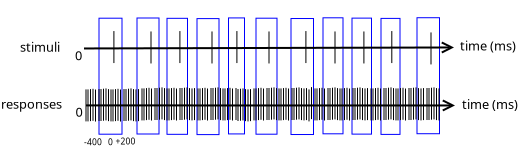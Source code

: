<?xml version="1.0" encoding="UTF-8"?>
<dia:diagram xmlns:dia="http://www.lysator.liu.se/~alla/dia/">
  <dia:layer name="Background" visible="true" active="true">
    <dia:object type="Standard - Box" version="0" id="O0">
      <dia:attribute name="obj_pos">
        <dia:point val="22.65,-1.512"/>
      </dia:attribute>
      <dia:attribute name="obj_bb">
        <dia:rectangle val="22.625,-1.538;23.8,4.312"/>
      </dia:attribute>
      <dia:attribute name="elem_corner">
        <dia:point val="22.65,-1.512"/>
      </dia:attribute>
      <dia:attribute name="elem_width">
        <dia:real val="1.125"/>
      </dia:attribute>
      <dia:attribute name="elem_height">
        <dia:real val="5.8"/>
      </dia:attribute>
      <dia:attribute name="border_width">
        <dia:real val="0.05"/>
      </dia:attribute>
      <dia:attribute name="border_color">
        <dia:color val="#0000ff"/>
      </dia:attribute>
      <dia:attribute name="show_background">
        <dia:boolean val="true"/>
      </dia:attribute>
    </dia:object>
    <dia:object type="Standard - Box" version="0" id="O1">
      <dia:attribute name="obj_pos">
        <dia:point val="20.85,-1.478"/>
      </dia:attribute>
      <dia:attribute name="obj_bb">
        <dia:rectangle val="20.825,-1.502;21.825,4.348"/>
      </dia:attribute>
      <dia:attribute name="elem_corner">
        <dia:point val="20.85,-1.478"/>
      </dia:attribute>
      <dia:attribute name="elem_width">
        <dia:real val="0.95"/>
      </dia:attribute>
      <dia:attribute name="elem_height">
        <dia:real val="5.8"/>
      </dia:attribute>
      <dia:attribute name="border_width">
        <dia:real val="0.05"/>
      </dia:attribute>
      <dia:attribute name="border_color">
        <dia:color val="#0000ff"/>
      </dia:attribute>
      <dia:attribute name="show_background">
        <dia:boolean val="true"/>
      </dia:attribute>
    </dia:object>
    <dia:object type="Standard - Box" version="0" id="O2">
      <dia:attribute name="obj_pos">
        <dia:point val="19.4,-1.492"/>
      </dia:attribute>
      <dia:attribute name="obj_bb">
        <dia:rectangle val="19.375,-1.518;20.4,4.332"/>
      </dia:attribute>
      <dia:attribute name="elem_corner">
        <dia:point val="19.4,-1.492"/>
      </dia:attribute>
      <dia:attribute name="elem_width">
        <dia:real val="0.975"/>
      </dia:attribute>
      <dia:attribute name="elem_height">
        <dia:real val="5.8"/>
      </dia:attribute>
      <dia:attribute name="border_width">
        <dia:real val="0.05"/>
      </dia:attribute>
      <dia:attribute name="border_color">
        <dia:color val="#0000ff"/>
      </dia:attribute>
      <dia:attribute name="show_background">
        <dia:boolean val="true"/>
      </dia:attribute>
    </dia:object>
    <dia:object type="Standard - Box" version="0" id="O3">
      <dia:attribute name="obj_pos">
        <dia:point val="17.95,-1.508"/>
      </dia:attribute>
      <dia:attribute name="obj_bb">
        <dia:rectangle val="17.925,-1.532;18.975,4.317"/>
      </dia:attribute>
      <dia:attribute name="elem_corner">
        <dia:point val="17.95,-1.508"/>
      </dia:attribute>
      <dia:attribute name="elem_width">
        <dia:real val="1.0"/>
      </dia:attribute>
      <dia:attribute name="elem_height">
        <dia:real val="5.8"/>
      </dia:attribute>
      <dia:attribute name="border_width">
        <dia:real val="0.05"/>
      </dia:attribute>
      <dia:attribute name="border_color">
        <dia:color val="#0000ff"/>
      </dia:attribute>
      <dia:attribute name="show_background">
        <dia:boolean val="true"/>
      </dia:attribute>
    </dia:object>
    <dia:object type="Standard - Box" version="0" id="O4">
      <dia:attribute name="obj_pos">
        <dia:point val="16.35,-1.472"/>
      </dia:attribute>
      <dia:attribute name="obj_bb">
        <dia:rectangle val="16.325,-1.498;17.5,4.353"/>
      </dia:attribute>
      <dia:attribute name="elem_corner">
        <dia:point val="16.35,-1.472"/>
      </dia:attribute>
      <dia:attribute name="elem_width">
        <dia:real val="1.125"/>
      </dia:attribute>
      <dia:attribute name="elem_height">
        <dia:real val="5.8"/>
      </dia:attribute>
      <dia:attribute name="border_width">
        <dia:real val="0.05"/>
      </dia:attribute>
      <dia:attribute name="border_color">
        <dia:color val="#0000ff"/>
      </dia:attribute>
      <dia:attribute name="show_background">
        <dia:boolean val="true"/>
      </dia:attribute>
    </dia:object>
    <dia:object type="Standard - Box" version="0" id="O5">
      <dia:attribute name="obj_pos">
        <dia:point val="14.6,-1.488"/>
      </dia:attribute>
      <dia:attribute name="obj_bb">
        <dia:rectangle val="14.575,-1.512;15.675,4.338"/>
      </dia:attribute>
      <dia:attribute name="elem_corner">
        <dia:point val="14.6,-1.488"/>
      </dia:attribute>
      <dia:attribute name="elem_width">
        <dia:real val="1.05"/>
      </dia:attribute>
      <dia:attribute name="elem_height">
        <dia:real val="5.8"/>
      </dia:attribute>
      <dia:attribute name="border_width">
        <dia:real val="0.05"/>
      </dia:attribute>
      <dia:attribute name="border_color">
        <dia:color val="#0000ff"/>
      </dia:attribute>
      <dia:attribute name="show_background">
        <dia:boolean val="true"/>
      </dia:attribute>
    </dia:object>
    <dia:object type="Standard - Box" version="0" id="O6">
      <dia:attribute name="obj_pos">
        <dia:point val="13.225,-1.502"/>
      </dia:attribute>
      <dia:attribute name="obj_bb">
        <dia:rectangle val="13.2,-1.528;14.05,4.322"/>
      </dia:attribute>
      <dia:attribute name="elem_corner">
        <dia:point val="13.225,-1.502"/>
      </dia:attribute>
      <dia:attribute name="elem_width">
        <dia:real val="0.8"/>
      </dia:attribute>
      <dia:attribute name="elem_height">
        <dia:real val="5.8"/>
      </dia:attribute>
      <dia:attribute name="border_width">
        <dia:real val="0.05"/>
      </dia:attribute>
      <dia:attribute name="border_color">
        <dia:color val="#0000ff"/>
      </dia:attribute>
      <dia:attribute name="show_background">
        <dia:boolean val="true"/>
      </dia:attribute>
    </dia:object>
    <dia:object type="Standard - Box" version="0" id="O7">
      <dia:attribute name="obj_pos">
        <dia:point val="11.65,-1.468"/>
      </dia:attribute>
      <dia:attribute name="obj_bb">
        <dia:rectangle val="11.625,-1.492;12.775,4.357"/>
      </dia:attribute>
      <dia:attribute name="elem_corner">
        <dia:point val="11.65,-1.468"/>
      </dia:attribute>
      <dia:attribute name="elem_width">
        <dia:real val="1.1"/>
      </dia:attribute>
      <dia:attribute name="elem_height">
        <dia:real val="5.8"/>
      </dia:attribute>
      <dia:attribute name="border_width">
        <dia:real val="0.05"/>
      </dia:attribute>
      <dia:attribute name="border_color">
        <dia:color val="#0000ff"/>
      </dia:attribute>
      <dia:attribute name="show_background">
        <dia:boolean val="true"/>
      </dia:attribute>
    </dia:object>
    <dia:object type="Standard - Box" version="0" id="O8">
      <dia:attribute name="obj_pos">
        <dia:point val="10.15,-1.482"/>
      </dia:attribute>
      <dia:attribute name="obj_bb">
        <dia:rectangle val="10.125,-1.508;11.2,4.343"/>
      </dia:attribute>
      <dia:attribute name="elem_corner">
        <dia:point val="10.15,-1.482"/>
      </dia:attribute>
      <dia:attribute name="elem_width">
        <dia:real val="1.025"/>
      </dia:attribute>
      <dia:attribute name="elem_height">
        <dia:real val="5.8"/>
      </dia:attribute>
      <dia:attribute name="border_width">
        <dia:real val="0.05"/>
      </dia:attribute>
      <dia:attribute name="border_color">
        <dia:color val="#0000ff"/>
      </dia:attribute>
      <dia:attribute name="show_background">
        <dia:boolean val="true"/>
      </dia:attribute>
    </dia:object>
    <dia:object type="Standard - Box" version="0" id="O9">
      <dia:attribute name="obj_pos">
        <dia:point val="8.65,-1.498"/>
      </dia:attribute>
      <dia:attribute name="obj_bb">
        <dia:rectangle val="8.625,-1.522;9.775,4.327"/>
      </dia:attribute>
      <dia:attribute name="elem_corner">
        <dia:point val="8.65,-1.498"/>
      </dia:attribute>
      <dia:attribute name="elem_width">
        <dia:real val="1.1"/>
      </dia:attribute>
      <dia:attribute name="elem_height">
        <dia:real val="5.8"/>
      </dia:attribute>
      <dia:attribute name="border_width">
        <dia:real val="0.05"/>
      </dia:attribute>
      <dia:attribute name="border_color">
        <dia:color val="#0000ff"/>
      </dia:attribute>
      <dia:attribute name="show_background">
        <dia:boolean val="true"/>
      </dia:attribute>
    </dia:object>
    <dia:object type="Standard - Box" version="0" id="O10">
      <dia:attribute name="obj_pos">
        <dia:point val="6.75,-1.488"/>
      </dia:attribute>
      <dia:attribute name="obj_bb">
        <dia:rectangle val="6.725,-1.512;7.925,4.338"/>
      </dia:attribute>
      <dia:attribute name="elem_corner">
        <dia:point val="6.75,-1.488"/>
      </dia:attribute>
      <dia:attribute name="elem_width">
        <dia:real val="1.15"/>
      </dia:attribute>
      <dia:attribute name="elem_height">
        <dia:real val="5.8"/>
      </dia:attribute>
      <dia:attribute name="border_width">
        <dia:real val="0.05"/>
      </dia:attribute>
      <dia:attribute name="border_color">
        <dia:color val="#0000ff"/>
      </dia:attribute>
      <dia:attribute name="show_background">
        <dia:boolean val="true"/>
      </dia:attribute>
    </dia:object>
    <dia:object type="Standard - Text" version="1" id="O11">
      <dia:attribute name="obj_pos">
        <dia:point val="2.8,0.188"/>
      </dia:attribute>
      <dia:attribute name="obj_bb">
        <dia:rectangle val="2.8,-0.407;4.942,0.34"/>
      </dia:attribute>
      <dia:attribute name="text">
        <dia:composite type="text">
          <dia:attribute name="string">
            <dia:string>#stimuli#</dia:string>
          </dia:attribute>
          <dia:attribute name="font">
            <dia:font family="sans" style="0" name="Helvetica"/>
          </dia:attribute>
          <dia:attribute name="height">
            <dia:real val="0.8"/>
          </dia:attribute>
          <dia:attribute name="pos">
            <dia:point val="2.8,0.188"/>
          </dia:attribute>
          <dia:attribute name="color">
            <dia:color val="#000000"/>
          </dia:attribute>
          <dia:attribute name="alignment">
            <dia:enum val="0"/>
          </dia:attribute>
        </dia:composite>
      </dia:attribute>
      <dia:attribute name="valign">
        <dia:enum val="3"/>
      </dia:attribute>
    </dia:object>
    <dia:object type="Standard - Text" version="1" id="O12">
      <dia:attribute name="obj_pos">
        <dia:point val="1.85,3.038"/>
      </dia:attribute>
      <dia:attribute name="obj_bb">
        <dia:rectangle val="1.85,2.442;5.09,3.19"/>
      </dia:attribute>
      <dia:attribute name="text">
        <dia:composite type="text">
          <dia:attribute name="string">
            <dia:string>#responses#</dia:string>
          </dia:attribute>
          <dia:attribute name="font">
            <dia:font family="sans" style="0" name="Helvetica"/>
          </dia:attribute>
          <dia:attribute name="height">
            <dia:real val="0.8"/>
          </dia:attribute>
          <dia:attribute name="pos">
            <dia:point val="1.85,3.038"/>
          </dia:attribute>
          <dia:attribute name="color">
            <dia:color val="#000000"/>
          </dia:attribute>
          <dia:attribute name="alignment">
            <dia:enum val="0"/>
          </dia:attribute>
        </dia:composite>
      </dia:attribute>
      <dia:attribute name="valign">
        <dia:enum val="3"/>
      </dia:attribute>
    </dia:object>
    <dia:object type="Standard - Line" version="0" id="O13">
      <dia:attribute name="obj_pos">
        <dia:point val="6,0.025"/>
      </dia:attribute>
      <dia:attribute name="obj_bb">
        <dia:rectangle val="5.95,-0.354;24.612,0.307"/>
      </dia:attribute>
      <dia:attribute name="conn_endpoints">
        <dia:point val="6,0.025"/>
        <dia:point val="24.5,-0.025"/>
      </dia:attribute>
      <dia:attribute name="numcp">
        <dia:int val="1"/>
      </dia:attribute>
      <dia:attribute name="end_arrow">
        <dia:enum val="1"/>
      </dia:attribute>
      <dia:attribute name="end_arrow_length">
        <dia:real val="0.5"/>
      </dia:attribute>
      <dia:attribute name="end_arrow_width">
        <dia:real val="0.5"/>
      </dia:attribute>
    </dia:object>
    <dia:object type="Standard - Line" version="0" id="O14">
      <dia:attribute name="obj_pos">
        <dia:point val="6.1,2.873"/>
      </dia:attribute>
      <dia:attribute name="obj_bb">
        <dia:rectangle val="6.05,2.544;24.662,3.206"/>
      </dia:attribute>
      <dia:attribute name="conn_endpoints">
        <dia:point val="6.1,2.873"/>
        <dia:point val="24.55,2.875"/>
      </dia:attribute>
      <dia:attribute name="numcp">
        <dia:int val="1"/>
      </dia:attribute>
      <dia:attribute name="end_arrow">
        <dia:enum val="1"/>
      </dia:attribute>
      <dia:attribute name="end_arrow_length">
        <dia:real val="0.5"/>
      </dia:attribute>
      <dia:attribute name="end_arrow_width">
        <dia:real val="0.5"/>
      </dia:attribute>
      <dia:connections>
        <dia:connection handle="0" to="O27" connection="0"/>
      </dia:connections>
    </dia:object>
    <dia:object type="Standard - Line" version="0" id="O15">
      <dia:attribute name="obj_pos">
        <dia:point val="9.35,-0.825"/>
      </dia:attribute>
      <dia:attribute name="obj_bb">
        <dia:rectangle val="9.325,-0.85;9.375,0.8"/>
      </dia:attribute>
      <dia:attribute name="conn_endpoints">
        <dia:point val="9.35,-0.825"/>
        <dia:point val="9.35,0.775"/>
      </dia:attribute>
      <dia:attribute name="numcp">
        <dia:int val="1"/>
      </dia:attribute>
      <dia:attribute name="line_width">
        <dia:real val="0.05"/>
      </dia:attribute>
    </dia:object>
    <dia:object type="Standard - Line" version="0" id="O16">
      <dia:attribute name="obj_pos">
        <dia:point val="7.495,-0.845"/>
      </dia:attribute>
      <dia:attribute name="obj_bb">
        <dia:rectangle val="7.47,-0.87;7.52,0.78"/>
      </dia:attribute>
      <dia:attribute name="conn_endpoints">
        <dia:point val="7.495,-0.845"/>
        <dia:point val="7.495,0.755"/>
      </dia:attribute>
      <dia:attribute name="numcp">
        <dia:int val="1"/>
      </dia:attribute>
      <dia:attribute name="line_width">
        <dia:real val="0.05"/>
      </dia:attribute>
    </dia:object>
    <dia:object type="Standard - Line" version="0" id="O17">
      <dia:attribute name="obj_pos">
        <dia:point val="12.4,-0.825"/>
      </dia:attribute>
      <dia:attribute name="obj_bb">
        <dia:rectangle val="12.375,-0.85;12.425,0.8"/>
      </dia:attribute>
      <dia:attribute name="conn_endpoints">
        <dia:point val="12.4,-0.825"/>
        <dia:point val="12.4,0.775"/>
      </dia:attribute>
      <dia:attribute name="numcp">
        <dia:int val="1"/>
      </dia:attribute>
      <dia:attribute name="line_width">
        <dia:real val="0.05"/>
      </dia:attribute>
    </dia:object>
    <dia:object type="Standard - Line" version="0" id="O18">
      <dia:attribute name="obj_pos">
        <dia:point val="10.795,-0.845"/>
      </dia:attribute>
      <dia:attribute name="obj_bb">
        <dia:rectangle val="10.77,-0.87;10.82,0.78"/>
      </dia:attribute>
      <dia:attribute name="conn_endpoints">
        <dia:point val="10.795,-0.845"/>
        <dia:point val="10.795,0.755"/>
      </dia:attribute>
      <dia:attribute name="numcp">
        <dia:int val="1"/>
      </dia:attribute>
      <dia:attribute name="line_width">
        <dia:real val="0.05"/>
      </dia:attribute>
    </dia:object>
    <dia:object type="Standard - Line" version="0" id="O19">
      <dia:attribute name="obj_pos">
        <dia:point val="15.25,-0.825"/>
      </dia:attribute>
      <dia:attribute name="obj_bb">
        <dia:rectangle val="15.225,-0.85;15.275,0.8"/>
      </dia:attribute>
      <dia:attribute name="conn_endpoints">
        <dia:point val="15.25,-0.825"/>
        <dia:point val="15.25,0.775"/>
      </dia:attribute>
      <dia:attribute name="numcp">
        <dia:int val="1"/>
      </dia:attribute>
      <dia:attribute name="line_width">
        <dia:real val="0.05"/>
      </dia:attribute>
    </dia:object>
    <dia:object type="Standard - Line" version="0" id="O20">
      <dia:attribute name="obj_pos">
        <dia:point val="13.645,-0.845"/>
      </dia:attribute>
      <dia:attribute name="obj_bb">
        <dia:rectangle val="13.62,-0.87;13.67,0.78"/>
      </dia:attribute>
      <dia:attribute name="conn_endpoints">
        <dia:point val="13.645,-0.845"/>
        <dia:point val="13.645,0.755"/>
      </dia:attribute>
      <dia:attribute name="numcp">
        <dia:int val="1"/>
      </dia:attribute>
      <dia:attribute name="line_width">
        <dia:real val="0.05"/>
      </dia:attribute>
    </dia:object>
    <dia:object type="Standard - Line" version="0" id="O21">
      <dia:attribute name="obj_pos">
        <dia:point val="18.55,-0.825"/>
      </dia:attribute>
      <dia:attribute name="obj_bb">
        <dia:rectangle val="18.525,-0.85;18.575,0.8"/>
      </dia:attribute>
      <dia:attribute name="conn_endpoints">
        <dia:point val="18.55,-0.825"/>
        <dia:point val="18.55,0.775"/>
      </dia:attribute>
      <dia:attribute name="numcp">
        <dia:int val="1"/>
      </dia:attribute>
      <dia:attribute name="line_width">
        <dia:real val="0.05"/>
      </dia:attribute>
    </dia:object>
    <dia:object type="Standard - Line" version="0" id="O22">
      <dia:attribute name="obj_pos">
        <dia:point val="17.095,-0.845"/>
      </dia:attribute>
      <dia:attribute name="obj_bb">
        <dia:rectangle val="17.07,-0.87;17.12,0.78"/>
      </dia:attribute>
      <dia:attribute name="conn_endpoints">
        <dia:point val="17.095,-0.845"/>
        <dia:point val="17.095,0.755"/>
      </dia:attribute>
      <dia:attribute name="numcp">
        <dia:int val="1"/>
      </dia:attribute>
      <dia:attribute name="line_width">
        <dia:real val="0.05"/>
      </dia:attribute>
    </dia:object>
    <dia:object type="Standard - Line" version="0" id="O23">
      <dia:attribute name="obj_pos">
        <dia:point val="19.995,-0.825"/>
      </dia:attribute>
      <dia:attribute name="obj_bb">
        <dia:rectangle val="19.97,-0.85;20.02,0.8"/>
      </dia:attribute>
      <dia:attribute name="conn_endpoints">
        <dia:point val="19.995,-0.825"/>
        <dia:point val="19.995,0.775"/>
      </dia:attribute>
      <dia:attribute name="numcp">
        <dia:int val="1"/>
      </dia:attribute>
      <dia:attribute name="line_width">
        <dia:real val="0.05"/>
      </dia:attribute>
    </dia:object>
    <dia:object type="Standard - Line" version="0" id="O24">
      <dia:attribute name="obj_pos">
        <dia:point val="21.39,-0.845"/>
      </dia:attribute>
      <dia:attribute name="obj_bb">
        <dia:rectangle val="21.365,-0.87;21.415,0.78"/>
      </dia:attribute>
      <dia:attribute name="conn_endpoints">
        <dia:point val="21.39,-0.845"/>
        <dia:point val="21.39,0.755"/>
      </dia:attribute>
      <dia:attribute name="numcp">
        <dia:int val="1"/>
      </dia:attribute>
      <dia:attribute name="line_width">
        <dia:real val="0.05"/>
      </dia:attribute>
    </dia:object>
    <dia:object type="Standard - Text" version="1" id="O25">
      <dia:attribute name="obj_pos">
        <dia:point val="24.8,0.125"/>
      </dia:attribute>
      <dia:attribute name="obj_bb">
        <dia:rectangle val="24.8,-0.47;27.902,0.278"/>
      </dia:attribute>
      <dia:attribute name="text">
        <dia:composite type="text">
          <dia:attribute name="string">
            <dia:string>#time (ms)#</dia:string>
          </dia:attribute>
          <dia:attribute name="font">
            <dia:font family="sans" style="0" name="Helvetica"/>
          </dia:attribute>
          <dia:attribute name="height">
            <dia:real val="0.8"/>
          </dia:attribute>
          <dia:attribute name="pos">
            <dia:point val="24.8,0.125"/>
          </dia:attribute>
          <dia:attribute name="color">
            <dia:color val="#000000"/>
          </dia:attribute>
          <dia:attribute name="alignment">
            <dia:enum val="0"/>
          </dia:attribute>
        </dia:composite>
      </dia:attribute>
      <dia:attribute name="valign">
        <dia:enum val="3"/>
      </dia:attribute>
    </dia:object>
    <dia:object type="Standard - Text" version="1" id="O26">
      <dia:attribute name="obj_pos">
        <dia:point val="24.895,3.05"/>
      </dia:attribute>
      <dia:attribute name="obj_bb">
        <dia:rectangle val="24.895,2.455;27.997,3.203"/>
      </dia:attribute>
      <dia:attribute name="text">
        <dia:composite type="text">
          <dia:attribute name="string">
            <dia:string>#time (ms)#</dia:string>
          </dia:attribute>
          <dia:attribute name="font">
            <dia:font family="sans" style="0" name="Helvetica"/>
          </dia:attribute>
          <dia:attribute name="height">
            <dia:real val="0.8"/>
          </dia:attribute>
          <dia:attribute name="pos">
            <dia:point val="24.895,3.05"/>
          </dia:attribute>
          <dia:attribute name="color">
            <dia:color val="#000000"/>
          </dia:attribute>
          <dia:attribute name="alignment">
            <dia:enum val="0"/>
          </dia:attribute>
        </dia:composite>
      </dia:attribute>
      <dia:attribute name="valign">
        <dia:enum val="3"/>
      </dia:attribute>
    </dia:object>
    <dia:object type="Standard - Line" version="0" id="O27">
      <dia:attribute name="obj_pos">
        <dia:point val="6.1,2.072"/>
      </dia:attribute>
      <dia:attribute name="obj_bb">
        <dia:rectangle val="6.075,2.047;6.125,3.697"/>
      </dia:attribute>
      <dia:attribute name="conn_endpoints">
        <dia:point val="6.1,2.072"/>
        <dia:point val="6.1,3.672"/>
      </dia:attribute>
      <dia:attribute name="numcp">
        <dia:int val="1"/>
      </dia:attribute>
      <dia:attribute name="line_width">
        <dia:real val="0.05"/>
      </dia:attribute>
    </dia:object>
    <dia:object type="Standard - Line" version="0" id="O28">
      <dia:attribute name="obj_pos">
        <dia:point val="6.2,2.072"/>
      </dia:attribute>
      <dia:attribute name="obj_bb">
        <dia:rectangle val="6.175,2.047;6.225,3.697"/>
      </dia:attribute>
      <dia:attribute name="conn_endpoints">
        <dia:point val="6.2,2.072"/>
        <dia:point val="6.2,3.672"/>
      </dia:attribute>
      <dia:attribute name="numcp">
        <dia:int val="1"/>
      </dia:attribute>
      <dia:attribute name="line_width">
        <dia:real val="0.05"/>
      </dia:attribute>
    </dia:object>
    <dia:object type="Standard - Line" version="0" id="O29">
      <dia:attribute name="obj_pos">
        <dia:point val="6.325,2.058"/>
      </dia:attribute>
      <dia:attribute name="obj_bb">
        <dia:rectangle val="6.3,2.033;6.35,3.683"/>
      </dia:attribute>
      <dia:attribute name="conn_endpoints">
        <dia:point val="6.325,2.058"/>
        <dia:point val="6.325,3.658"/>
      </dia:attribute>
      <dia:attribute name="numcp">
        <dia:int val="1"/>
      </dia:attribute>
      <dia:attribute name="line_width">
        <dia:real val="0.05"/>
      </dia:attribute>
    </dia:object>
    <dia:object type="Standard - Line" version="0" id="O30">
      <dia:attribute name="obj_pos">
        <dia:point val="6.45,2.042"/>
      </dia:attribute>
      <dia:attribute name="obj_bb">
        <dia:rectangle val="6.425,2.018;6.475,3.667"/>
      </dia:attribute>
      <dia:attribute name="conn_endpoints">
        <dia:point val="6.45,2.042"/>
        <dia:point val="6.45,3.643"/>
      </dia:attribute>
      <dia:attribute name="numcp">
        <dia:int val="1"/>
      </dia:attribute>
      <dia:attribute name="line_width">
        <dia:real val="0.05"/>
      </dia:attribute>
    </dia:object>
    <dia:object type="Standard - Line" version="0" id="O31">
      <dia:attribute name="obj_pos">
        <dia:point val="6.575,2.078"/>
      </dia:attribute>
      <dia:attribute name="obj_bb">
        <dia:rectangle val="6.55,2.053;6.6,3.703"/>
      </dia:attribute>
      <dia:attribute name="conn_endpoints">
        <dia:point val="6.575,2.078"/>
        <dia:point val="6.575,3.678"/>
      </dia:attribute>
      <dia:attribute name="numcp">
        <dia:int val="1"/>
      </dia:attribute>
      <dia:attribute name="line_width">
        <dia:real val="0.05"/>
      </dia:attribute>
    </dia:object>
    <dia:object type="Standard - Line" version="0" id="O32">
      <dia:attribute name="obj_pos">
        <dia:point val="6.75,2.053"/>
      </dia:attribute>
      <dia:attribute name="obj_bb">
        <dia:rectangle val="6.725,2.027;6.775,3.678"/>
      </dia:attribute>
      <dia:attribute name="conn_endpoints">
        <dia:point val="6.75,2.053"/>
        <dia:point val="6.75,3.652"/>
      </dia:attribute>
      <dia:attribute name="numcp">
        <dia:int val="1"/>
      </dia:attribute>
      <dia:attribute name="line_width">
        <dia:real val="0.05"/>
      </dia:attribute>
    </dia:object>
    <dia:object type="Standard - Line" version="0" id="O33">
      <dia:attribute name="obj_pos">
        <dia:point val="6.85,2.053"/>
      </dia:attribute>
      <dia:attribute name="obj_bb">
        <dia:rectangle val="6.825,2.027;6.875,3.678"/>
      </dia:attribute>
      <dia:attribute name="conn_endpoints">
        <dia:point val="6.85,2.053"/>
        <dia:point val="6.85,3.652"/>
      </dia:attribute>
      <dia:attribute name="numcp">
        <dia:int val="1"/>
      </dia:attribute>
      <dia:attribute name="line_width">
        <dia:real val="0.05"/>
      </dia:attribute>
    </dia:object>
    <dia:object type="Standard - Line" version="0" id="O34">
      <dia:attribute name="obj_pos">
        <dia:point val="6.975,2.038"/>
      </dia:attribute>
      <dia:attribute name="obj_bb">
        <dia:rectangle val="6.95,2.013;7,3.663"/>
      </dia:attribute>
      <dia:attribute name="conn_endpoints">
        <dia:point val="6.975,2.038"/>
        <dia:point val="6.975,3.638"/>
      </dia:attribute>
      <dia:attribute name="numcp">
        <dia:int val="1"/>
      </dia:attribute>
      <dia:attribute name="line_width">
        <dia:real val="0.05"/>
      </dia:attribute>
    </dia:object>
    <dia:object type="Standard - Line" version="0" id="O35">
      <dia:attribute name="obj_pos">
        <dia:point val="7.1,2.022"/>
      </dia:attribute>
      <dia:attribute name="obj_bb">
        <dia:rectangle val="7.075,1.998;7.125,3.647"/>
      </dia:attribute>
      <dia:attribute name="conn_endpoints">
        <dia:point val="7.1,2.022"/>
        <dia:point val="7.1,3.623"/>
      </dia:attribute>
      <dia:attribute name="numcp">
        <dia:int val="1"/>
      </dia:attribute>
      <dia:attribute name="line_width">
        <dia:real val="0.05"/>
      </dia:attribute>
    </dia:object>
    <dia:object type="Standard - Line" version="0" id="O36">
      <dia:attribute name="obj_pos">
        <dia:point val="7.225,2.058"/>
      </dia:attribute>
      <dia:attribute name="obj_bb">
        <dia:rectangle val="7.2,2.033;7.25,3.683"/>
      </dia:attribute>
      <dia:attribute name="conn_endpoints">
        <dia:point val="7.225,2.058"/>
        <dia:point val="7.225,3.658"/>
      </dia:attribute>
      <dia:attribute name="numcp">
        <dia:int val="1"/>
      </dia:attribute>
      <dia:attribute name="line_width">
        <dia:real val="0.05"/>
      </dia:attribute>
    </dia:object>
    <dia:object type="Standard - Line" version="0" id="O37">
      <dia:attribute name="obj_pos">
        <dia:point val="7.35,2.072"/>
      </dia:attribute>
      <dia:attribute name="obj_bb">
        <dia:rectangle val="7.325,2.047;7.375,3.697"/>
      </dia:attribute>
      <dia:attribute name="conn_endpoints">
        <dia:point val="7.35,2.072"/>
        <dia:point val="7.35,3.672"/>
      </dia:attribute>
      <dia:attribute name="numcp">
        <dia:int val="1"/>
      </dia:attribute>
      <dia:attribute name="line_width">
        <dia:real val="0.05"/>
      </dia:attribute>
    </dia:object>
    <dia:object type="Standard - Line" version="0" id="O38">
      <dia:attribute name="obj_pos">
        <dia:point val="7.45,2.072"/>
      </dia:attribute>
      <dia:attribute name="obj_bb">
        <dia:rectangle val="7.425,2.047;7.475,3.697"/>
      </dia:attribute>
      <dia:attribute name="conn_endpoints">
        <dia:point val="7.45,2.072"/>
        <dia:point val="7.45,3.672"/>
      </dia:attribute>
      <dia:attribute name="numcp">
        <dia:int val="1"/>
      </dia:attribute>
      <dia:attribute name="line_width">
        <dia:real val="0.05"/>
      </dia:attribute>
    </dia:object>
    <dia:object type="Standard - Line" version="0" id="O39">
      <dia:attribute name="obj_pos">
        <dia:point val="7.575,2.058"/>
      </dia:attribute>
      <dia:attribute name="obj_bb">
        <dia:rectangle val="7.55,2.033;7.6,3.683"/>
      </dia:attribute>
      <dia:attribute name="conn_endpoints">
        <dia:point val="7.575,2.058"/>
        <dia:point val="7.575,3.658"/>
      </dia:attribute>
      <dia:attribute name="numcp">
        <dia:int val="1"/>
      </dia:attribute>
      <dia:attribute name="line_width">
        <dia:real val="0.05"/>
      </dia:attribute>
    </dia:object>
    <dia:object type="Standard - Line" version="0" id="O40">
      <dia:attribute name="obj_pos">
        <dia:point val="7.7,2.042"/>
      </dia:attribute>
      <dia:attribute name="obj_bb">
        <dia:rectangle val="7.675,2.018;7.725,3.667"/>
      </dia:attribute>
      <dia:attribute name="conn_endpoints">
        <dia:point val="7.7,2.042"/>
        <dia:point val="7.7,3.643"/>
      </dia:attribute>
      <dia:attribute name="numcp">
        <dia:int val="1"/>
      </dia:attribute>
      <dia:attribute name="line_width">
        <dia:real val="0.05"/>
      </dia:attribute>
    </dia:object>
    <dia:object type="Standard - Line" version="0" id="O41">
      <dia:attribute name="obj_pos">
        <dia:point val="7.825,2.078"/>
      </dia:attribute>
      <dia:attribute name="obj_bb">
        <dia:rectangle val="7.8,2.053;7.85,3.703"/>
      </dia:attribute>
      <dia:attribute name="conn_endpoints">
        <dia:point val="7.825,2.078"/>
        <dia:point val="7.825,3.678"/>
      </dia:attribute>
      <dia:attribute name="numcp">
        <dia:int val="1"/>
      </dia:attribute>
      <dia:attribute name="line_width">
        <dia:real val="0.05"/>
      </dia:attribute>
    </dia:object>
    <dia:object type="Standard - Line" version="0" id="O42">
      <dia:attribute name="obj_pos">
        <dia:point val="8,2.053"/>
      </dia:attribute>
      <dia:attribute name="obj_bb">
        <dia:rectangle val="7.975,2.027;8.025,3.678"/>
      </dia:attribute>
      <dia:attribute name="conn_endpoints">
        <dia:point val="8,2.053"/>
        <dia:point val="8,3.652"/>
      </dia:attribute>
      <dia:attribute name="numcp">
        <dia:int val="1"/>
      </dia:attribute>
      <dia:attribute name="line_width">
        <dia:real val="0.05"/>
      </dia:attribute>
    </dia:object>
    <dia:object type="Standard - Line" version="0" id="O43">
      <dia:attribute name="obj_pos">
        <dia:point val="8.1,2.053"/>
      </dia:attribute>
      <dia:attribute name="obj_bb">
        <dia:rectangle val="8.075,2.027;8.125,3.678"/>
      </dia:attribute>
      <dia:attribute name="conn_endpoints">
        <dia:point val="8.1,2.053"/>
        <dia:point val="8.1,3.652"/>
      </dia:attribute>
      <dia:attribute name="numcp">
        <dia:int val="1"/>
      </dia:attribute>
      <dia:attribute name="line_width">
        <dia:real val="0.05"/>
      </dia:attribute>
    </dia:object>
    <dia:object type="Standard - Line" version="0" id="O44">
      <dia:attribute name="obj_pos">
        <dia:point val="8.225,2.038"/>
      </dia:attribute>
      <dia:attribute name="obj_bb">
        <dia:rectangle val="8.2,2.013;8.25,3.663"/>
      </dia:attribute>
      <dia:attribute name="conn_endpoints">
        <dia:point val="8.225,2.038"/>
        <dia:point val="8.225,3.638"/>
      </dia:attribute>
      <dia:attribute name="numcp">
        <dia:int val="1"/>
      </dia:attribute>
      <dia:attribute name="line_width">
        <dia:real val="0.05"/>
      </dia:attribute>
    </dia:object>
    <dia:object type="Standard - Line" version="0" id="O45">
      <dia:attribute name="obj_pos">
        <dia:point val="8.35,2.022"/>
      </dia:attribute>
      <dia:attribute name="obj_bb">
        <dia:rectangle val="8.325,1.998;8.375,3.647"/>
      </dia:attribute>
      <dia:attribute name="conn_endpoints">
        <dia:point val="8.35,2.022"/>
        <dia:point val="8.35,3.623"/>
      </dia:attribute>
      <dia:attribute name="numcp">
        <dia:int val="1"/>
      </dia:attribute>
      <dia:attribute name="line_width">
        <dia:real val="0.05"/>
      </dia:attribute>
    </dia:object>
    <dia:object type="Standard - Line" version="0" id="O46">
      <dia:attribute name="obj_pos">
        <dia:point val="8.475,2.058"/>
      </dia:attribute>
      <dia:attribute name="obj_bb">
        <dia:rectangle val="8.45,2.033;8.5,3.683"/>
      </dia:attribute>
      <dia:attribute name="conn_endpoints">
        <dia:point val="8.475,2.058"/>
        <dia:point val="8.475,3.658"/>
      </dia:attribute>
      <dia:attribute name="numcp">
        <dia:int val="1"/>
      </dia:attribute>
      <dia:attribute name="line_width">
        <dia:real val="0.05"/>
      </dia:attribute>
    </dia:object>
    <dia:object type="Standard - Line" version="0" id="O47">
      <dia:attribute name="obj_pos">
        <dia:point val="8.6,2.072"/>
      </dia:attribute>
      <dia:attribute name="obj_bb">
        <dia:rectangle val="8.575,2.047;8.625,3.697"/>
      </dia:attribute>
      <dia:attribute name="conn_endpoints">
        <dia:point val="8.6,2.072"/>
        <dia:point val="8.6,3.672"/>
      </dia:attribute>
      <dia:attribute name="numcp">
        <dia:int val="1"/>
      </dia:attribute>
      <dia:attribute name="line_width">
        <dia:real val="0.05"/>
      </dia:attribute>
    </dia:object>
    <dia:object type="Standard - Line" version="0" id="O48">
      <dia:attribute name="obj_pos">
        <dia:point val="8.725,2.058"/>
      </dia:attribute>
      <dia:attribute name="obj_bb">
        <dia:rectangle val="8.7,2.033;8.75,3.683"/>
      </dia:attribute>
      <dia:attribute name="conn_endpoints">
        <dia:point val="8.725,2.058"/>
        <dia:point val="8.725,3.658"/>
      </dia:attribute>
      <dia:attribute name="numcp">
        <dia:int val="1"/>
      </dia:attribute>
      <dia:attribute name="line_width">
        <dia:real val="0.05"/>
      </dia:attribute>
    </dia:object>
    <dia:object type="Standard - Line" version="0" id="O49">
      <dia:attribute name="obj_pos">
        <dia:point val="8.9,2.022"/>
      </dia:attribute>
      <dia:attribute name="obj_bb">
        <dia:rectangle val="8.875,1.998;8.925,3.647"/>
      </dia:attribute>
      <dia:attribute name="conn_endpoints">
        <dia:point val="8.9,2.022"/>
        <dia:point val="8.9,3.623"/>
      </dia:attribute>
      <dia:attribute name="numcp">
        <dia:int val="1"/>
      </dia:attribute>
      <dia:attribute name="line_width">
        <dia:real val="0.05"/>
      </dia:attribute>
    </dia:object>
    <dia:object type="Standard - Line" version="0" id="O50">
      <dia:attribute name="obj_pos">
        <dia:point val="9,2.022"/>
      </dia:attribute>
      <dia:attribute name="obj_bb">
        <dia:rectangle val="8.975,1.998;9.025,3.647"/>
      </dia:attribute>
      <dia:attribute name="conn_endpoints">
        <dia:point val="9,2.022"/>
        <dia:point val="9,3.623"/>
      </dia:attribute>
      <dia:attribute name="numcp">
        <dia:int val="1"/>
      </dia:attribute>
      <dia:attribute name="line_width">
        <dia:real val="0.05"/>
      </dia:attribute>
    </dia:object>
    <dia:object type="Standard - Line" version="0" id="O51">
      <dia:attribute name="obj_pos">
        <dia:point val="9.125,2.007"/>
      </dia:attribute>
      <dia:attribute name="obj_bb">
        <dia:rectangle val="9.1,1.982;9.15,3.632"/>
      </dia:attribute>
      <dia:attribute name="conn_endpoints">
        <dia:point val="9.125,2.007"/>
        <dia:point val="9.125,3.607"/>
      </dia:attribute>
      <dia:attribute name="numcp">
        <dia:int val="1"/>
      </dia:attribute>
      <dia:attribute name="line_width">
        <dia:real val="0.05"/>
      </dia:attribute>
    </dia:object>
    <dia:object type="Standard - Line" version="0" id="O52">
      <dia:attribute name="obj_pos">
        <dia:point val="9.25,1.992"/>
      </dia:attribute>
      <dia:attribute name="obj_bb">
        <dia:rectangle val="9.225,1.968;9.275,3.618"/>
      </dia:attribute>
      <dia:attribute name="conn_endpoints">
        <dia:point val="9.25,1.992"/>
        <dia:point val="9.25,3.592"/>
      </dia:attribute>
      <dia:attribute name="numcp">
        <dia:int val="1"/>
      </dia:attribute>
      <dia:attribute name="line_width">
        <dia:real val="0.05"/>
      </dia:attribute>
    </dia:object>
    <dia:object type="Standard - Line" version="0" id="O53">
      <dia:attribute name="obj_pos">
        <dia:point val="9.375,2.027"/>
      </dia:attribute>
      <dia:attribute name="obj_bb">
        <dia:rectangle val="9.35,2.002;9.4,3.652"/>
      </dia:attribute>
      <dia:attribute name="conn_endpoints">
        <dia:point val="9.375,2.027"/>
        <dia:point val="9.375,3.627"/>
      </dia:attribute>
      <dia:attribute name="numcp">
        <dia:int val="1"/>
      </dia:attribute>
      <dia:attribute name="line_width">
        <dia:real val="0.05"/>
      </dia:attribute>
    </dia:object>
    <dia:object type="Standard - Line" version="0" id="O54">
      <dia:attribute name="obj_pos">
        <dia:point val="9.55,2.002"/>
      </dia:attribute>
      <dia:attribute name="obj_bb">
        <dia:rectangle val="9.525,1.978;9.575,3.627"/>
      </dia:attribute>
      <dia:attribute name="conn_endpoints">
        <dia:point val="9.55,2.002"/>
        <dia:point val="9.55,3.603"/>
      </dia:attribute>
      <dia:attribute name="numcp">
        <dia:int val="1"/>
      </dia:attribute>
      <dia:attribute name="line_width">
        <dia:real val="0.05"/>
      </dia:attribute>
    </dia:object>
    <dia:object type="Standard - Line" version="0" id="O55">
      <dia:attribute name="obj_pos">
        <dia:point val="9.65,2.002"/>
      </dia:attribute>
      <dia:attribute name="obj_bb">
        <dia:rectangle val="9.625,1.978;9.675,3.627"/>
      </dia:attribute>
      <dia:attribute name="conn_endpoints">
        <dia:point val="9.65,2.002"/>
        <dia:point val="9.65,3.603"/>
      </dia:attribute>
      <dia:attribute name="numcp">
        <dia:int val="1"/>
      </dia:attribute>
      <dia:attribute name="line_width">
        <dia:real val="0.05"/>
      </dia:attribute>
    </dia:object>
    <dia:object type="Standard - Line" version="0" id="O56">
      <dia:attribute name="obj_pos">
        <dia:point val="9.775,1.988"/>
      </dia:attribute>
      <dia:attribute name="obj_bb">
        <dia:rectangle val="9.75,1.962;9.8,3.612"/>
      </dia:attribute>
      <dia:attribute name="conn_endpoints">
        <dia:point val="9.775,1.988"/>
        <dia:point val="9.775,3.587"/>
      </dia:attribute>
      <dia:attribute name="numcp">
        <dia:int val="1"/>
      </dia:attribute>
      <dia:attribute name="line_width">
        <dia:real val="0.05"/>
      </dia:attribute>
    </dia:object>
    <dia:object type="Standard - Line" version="0" id="O57">
      <dia:attribute name="obj_pos">
        <dia:point val="9.9,1.972"/>
      </dia:attribute>
      <dia:attribute name="obj_bb">
        <dia:rectangle val="9.875,1.948;9.925,3.598"/>
      </dia:attribute>
      <dia:attribute name="conn_endpoints">
        <dia:point val="9.9,1.972"/>
        <dia:point val="9.9,3.572"/>
      </dia:attribute>
      <dia:attribute name="numcp">
        <dia:int val="1"/>
      </dia:attribute>
      <dia:attribute name="line_width">
        <dia:real val="0.05"/>
      </dia:attribute>
    </dia:object>
    <dia:object type="Standard - Line" version="0" id="O58">
      <dia:attribute name="obj_pos">
        <dia:point val="10.025,2.007"/>
      </dia:attribute>
      <dia:attribute name="obj_bb">
        <dia:rectangle val="10,1.982;10.05,3.632"/>
      </dia:attribute>
      <dia:attribute name="conn_endpoints">
        <dia:point val="10.025,2.007"/>
        <dia:point val="10.025,3.607"/>
      </dia:attribute>
      <dia:attribute name="numcp">
        <dia:int val="1"/>
      </dia:attribute>
      <dia:attribute name="line_width">
        <dia:real val="0.05"/>
      </dia:attribute>
    </dia:object>
    <dia:object type="Standard - Line" version="0" id="O59">
      <dia:attribute name="obj_pos">
        <dia:point val="10.15,2.022"/>
      </dia:attribute>
      <dia:attribute name="obj_bb">
        <dia:rectangle val="10.125,1.998;10.175,3.647"/>
      </dia:attribute>
      <dia:attribute name="conn_endpoints">
        <dia:point val="10.15,2.022"/>
        <dia:point val="10.15,3.623"/>
      </dia:attribute>
      <dia:attribute name="numcp">
        <dia:int val="1"/>
      </dia:attribute>
      <dia:attribute name="line_width">
        <dia:real val="0.05"/>
      </dia:attribute>
    </dia:object>
    <dia:object type="Standard - Line" version="0" id="O60">
      <dia:attribute name="obj_pos">
        <dia:point val="10.25,2.022"/>
      </dia:attribute>
      <dia:attribute name="obj_bb">
        <dia:rectangle val="10.225,1.998;10.275,3.647"/>
      </dia:attribute>
      <dia:attribute name="conn_endpoints">
        <dia:point val="10.25,2.022"/>
        <dia:point val="10.25,3.623"/>
      </dia:attribute>
      <dia:attribute name="numcp">
        <dia:int val="1"/>
      </dia:attribute>
      <dia:attribute name="line_width">
        <dia:real val="0.05"/>
      </dia:attribute>
    </dia:object>
    <dia:object type="Standard - Line" version="0" id="O61">
      <dia:attribute name="obj_pos">
        <dia:point val="10.375,2.007"/>
      </dia:attribute>
      <dia:attribute name="obj_bb">
        <dia:rectangle val="10.35,1.982;10.4,3.632"/>
      </dia:attribute>
      <dia:attribute name="conn_endpoints">
        <dia:point val="10.375,2.007"/>
        <dia:point val="10.375,3.607"/>
      </dia:attribute>
      <dia:attribute name="numcp">
        <dia:int val="1"/>
      </dia:attribute>
      <dia:attribute name="line_width">
        <dia:real val="0.05"/>
      </dia:attribute>
    </dia:object>
    <dia:object type="Standard - Line" version="0" id="O62">
      <dia:attribute name="obj_pos">
        <dia:point val="10.5,1.992"/>
      </dia:attribute>
      <dia:attribute name="obj_bb">
        <dia:rectangle val="10.475,1.968;10.525,3.618"/>
      </dia:attribute>
      <dia:attribute name="conn_endpoints">
        <dia:point val="10.5,1.992"/>
        <dia:point val="10.5,3.592"/>
      </dia:attribute>
      <dia:attribute name="numcp">
        <dia:int val="1"/>
      </dia:attribute>
      <dia:attribute name="line_width">
        <dia:real val="0.05"/>
      </dia:attribute>
    </dia:object>
    <dia:object type="Standard - Line" version="0" id="O63">
      <dia:attribute name="obj_pos">
        <dia:point val="10.625,2.027"/>
      </dia:attribute>
      <dia:attribute name="obj_bb">
        <dia:rectangle val="10.6,2.002;10.65,3.652"/>
      </dia:attribute>
      <dia:attribute name="conn_endpoints">
        <dia:point val="10.625,2.027"/>
        <dia:point val="10.625,3.627"/>
      </dia:attribute>
      <dia:attribute name="numcp">
        <dia:int val="1"/>
      </dia:attribute>
      <dia:attribute name="line_width">
        <dia:real val="0.05"/>
      </dia:attribute>
    </dia:object>
    <dia:object type="Standard - Line" version="0" id="O64">
      <dia:attribute name="obj_pos">
        <dia:point val="10.8,2.002"/>
      </dia:attribute>
      <dia:attribute name="obj_bb">
        <dia:rectangle val="10.775,1.978;10.825,3.627"/>
      </dia:attribute>
      <dia:attribute name="conn_endpoints">
        <dia:point val="10.8,2.002"/>
        <dia:point val="10.8,3.603"/>
      </dia:attribute>
      <dia:attribute name="numcp">
        <dia:int val="1"/>
      </dia:attribute>
      <dia:attribute name="line_width">
        <dia:real val="0.05"/>
      </dia:attribute>
    </dia:object>
    <dia:object type="Standard - Line" version="0" id="O65">
      <dia:attribute name="obj_pos">
        <dia:point val="10.9,2.002"/>
      </dia:attribute>
      <dia:attribute name="obj_bb">
        <dia:rectangle val="10.875,1.978;10.925,3.627"/>
      </dia:attribute>
      <dia:attribute name="conn_endpoints">
        <dia:point val="10.9,2.002"/>
        <dia:point val="10.9,3.603"/>
      </dia:attribute>
      <dia:attribute name="numcp">
        <dia:int val="1"/>
      </dia:attribute>
      <dia:attribute name="line_width">
        <dia:real val="0.05"/>
      </dia:attribute>
    </dia:object>
    <dia:object type="Standard - Line" version="0" id="O66">
      <dia:attribute name="obj_pos">
        <dia:point val="11.025,1.988"/>
      </dia:attribute>
      <dia:attribute name="obj_bb">
        <dia:rectangle val="11,1.962;11.05,3.612"/>
      </dia:attribute>
      <dia:attribute name="conn_endpoints">
        <dia:point val="11.025,1.988"/>
        <dia:point val="11.025,3.587"/>
      </dia:attribute>
      <dia:attribute name="numcp">
        <dia:int val="1"/>
      </dia:attribute>
      <dia:attribute name="line_width">
        <dia:real val="0.05"/>
      </dia:attribute>
    </dia:object>
    <dia:object type="Standard - Line" version="0" id="O67">
      <dia:attribute name="obj_pos">
        <dia:point val="11.15,1.972"/>
      </dia:attribute>
      <dia:attribute name="obj_bb">
        <dia:rectangle val="11.125,1.948;11.175,3.598"/>
      </dia:attribute>
      <dia:attribute name="conn_endpoints">
        <dia:point val="11.15,1.972"/>
        <dia:point val="11.15,3.572"/>
      </dia:attribute>
      <dia:attribute name="numcp">
        <dia:int val="1"/>
      </dia:attribute>
      <dia:attribute name="line_width">
        <dia:real val="0.05"/>
      </dia:attribute>
    </dia:object>
    <dia:object type="Standard - Line" version="0" id="O68">
      <dia:attribute name="obj_pos">
        <dia:point val="11.275,2.007"/>
      </dia:attribute>
      <dia:attribute name="obj_bb">
        <dia:rectangle val="11.25,1.982;11.3,3.632"/>
      </dia:attribute>
      <dia:attribute name="conn_endpoints">
        <dia:point val="11.275,2.007"/>
        <dia:point val="11.275,3.607"/>
      </dia:attribute>
      <dia:attribute name="numcp">
        <dia:int val="1"/>
      </dia:attribute>
      <dia:attribute name="line_width">
        <dia:real val="0.05"/>
      </dia:attribute>
    </dia:object>
    <dia:object type="Standard - Line" version="0" id="O69">
      <dia:attribute name="obj_pos">
        <dia:point val="11.4,2.022"/>
      </dia:attribute>
      <dia:attribute name="obj_bb">
        <dia:rectangle val="11.375,1.998;11.425,3.647"/>
      </dia:attribute>
      <dia:attribute name="conn_endpoints">
        <dia:point val="11.4,2.022"/>
        <dia:point val="11.4,3.623"/>
      </dia:attribute>
      <dia:attribute name="numcp">
        <dia:int val="1"/>
      </dia:attribute>
      <dia:attribute name="line_width">
        <dia:real val="0.05"/>
      </dia:attribute>
    </dia:object>
    <dia:object type="Standard - Line" version="0" id="O70">
      <dia:attribute name="obj_pos">
        <dia:point val="11.525,2.007"/>
      </dia:attribute>
      <dia:attribute name="obj_bb">
        <dia:rectangle val="11.5,1.982;11.55,3.632"/>
      </dia:attribute>
      <dia:attribute name="conn_endpoints">
        <dia:point val="11.525,2.007"/>
        <dia:point val="11.525,3.607"/>
      </dia:attribute>
      <dia:attribute name="numcp">
        <dia:int val="1"/>
      </dia:attribute>
      <dia:attribute name="line_width">
        <dia:real val="0.05"/>
      </dia:attribute>
    </dia:object>
    <dia:object type="Standard - Line" version="0" id="O71">
      <dia:attribute name="obj_pos">
        <dia:point val="11.7,2.022"/>
      </dia:attribute>
      <dia:attribute name="obj_bb">
        <dia:rectangle val="11.675,1.998;11.725,3.647"/>
      </dia:attribute>
      <dia:attribute name="conn_endpoints">
        <dia:point val="11.7,2.022"/>
        <dia:point val="11.7,3.623"/>
      </dia:attribute>
      <dia:attribute name="numcp">
        <dia:int val="1"/>
      </dia:attribute>
      <dia:attribute name="line_width">
        <dia:real val="0.05"/>
      </dia:attribute>
    </dia:object>
    <dia:object type="Standard - Line" version="0" id="O72">
      <dia:attribute name="obj_pos">
        <dia:point val="11.8,2.022"/>
      </dia:attribute>
      <dia:attribute name="obj_bb">
        <dia:rectangle val="11.775,1.998;11.825,3.647"/>
      </dia:attribute>
      <dia:attribute name="conn_endpoints">
        <dia:point val="11.8,2.022"/>
        <dia:point val="11.8,3.623"/>
      </dia:attribute>
      <dia:attribute name="numcp">
        <dia:int val="1"/>
      </dia:attribute>
      <dia:attribute name="line_width">
        <dia:real val="0.05"/>
      </dia:attribute>
    </dia:object>
    <dia:object type="Standard - Line" version="0" id="O73">
      <dia:attribute name="obj_pos">
        <dia:point val="11.925,2.007"/>
      </dia:attribute>
      <dia:attribute name="obj_bb">
        <dia:rectangle val="11.9,1.982;11.95,3.632"/>
      </dia:attribute>
      <dia:attribute name="conn_endpoints">
        <dia:point val="11.925,2.007"/>
        <dia:point val="11.925,3.607"/>
      </dia:attribute>
      <dia:attribute name="numcp">
        <dia:int val="1"/>
      </dia:attribute>
      <dia:attribute name="line_width">
        <dia:real val="0.05"/>
      </dia:attribute>
    </dia:object>
    <dia:object type="Standard - Line" version="0" id="O74">
      <dia:attribute name="obj_pos">
        <dia:point val="12.05,1.992"/>
      </dia:attribute>
      <dia:attribute name="obj_bb">
        <dia:rectangle val="12.025,1.968;12.075,3.618"/>
      </dia:attribute>
      <dia:attribute name="conn_endpoints">
        <dia:point val="12.05,1.992"/>
        <dia:point val="12.05,3.592"/>
      </dia:attribute>
      <dia:attribute name="numcp">
        <dia:int val="1"/>
      </dia:attribute>
      <dia:attribute name="line_width">
        <dia:real val="0.05"/>
      </dia:attribute>
    </dia:object>
    <dia:object type="Standard - Line" version="0" id="O75">
      <dia:attribute name="obj_pos">
        <dia:point val="12.175,2.027"/>
      </dia:attribute>
      <dia:attribute name="obj_bb">
        <dia:rectangle val="12.15,2.002;12.2,3.652"/>
      </dia:attribute>
      <dia:attribute name="conn_endpoints">
        <dia:point val="12.175,2.027"/>
        <dia:point val="12.175,3.627"/>
      </dia:attribute>
      <dia:attribute name="numcp">
        <dia:int val="1"/>
      </dia:attribute>
      <dia:attribute name="line_width">
        <dia:real val="0.05"/>
      </dia:attribute>
    </dia:object>
    <dia:object type="Standard - Line" version="0" id="O76">
      <dia:attribute name="obj_pos">
        <dia:point val="12.35,2.002"/>
      </dia:attribute>
      <dia:attribute name="obj_bb">
        <dia:rectangle val="12.325,1.978;12.375,3.627"/>
      </dia:attribute>
      <dia:attribute name="conn_endpoints">
        <dia:point val="12.35,2.002"/>
        <dia:point val="12.35,3.603"/>
      </dia:attribute>
      <dia:attribute name="numcp">
        <dia:int val="1"/>
      </dia:attribute>
      <dia:attribute name="line_width">
        <dia:real val="0.05"/>
      </dia:attribute>
    </dia:object>
    <dia:object type="Standard - Line" version="0" id="O77">
      <dia:attribute name="obj_pos">
        <dia:point val="12.45,2.002"/>
      </dia:attribute>
      <dia:attribute name="obj_bb">
        <dia:rectangle val="12.425,1.978;12.475,3.627"/>
      </dia:attribute>
      <dia:attribute name="conn_endpoints">
        <dia:point val="12.45,2.002"/>
        <dia:point val="12.45,3.603"/>
      </dia:attribute>
      <dia:attribute name="numcp">
        <dia:int val="1"/>
      </dia:attribute>
      <dia:attribute name="line_width">
        <dia:real val="0.05"/>
      </dia:attribute>
    </dia:object>
    <dia:object type="Standard - Line" version="0" id="O78">
      <dia:attribute name="obj_pos">
        <dia:point val="12.575,1.988"/>
      </dia:attribute>
      <dia:attribute name="obj_bb">
        <dia:rectangle val="12.55,1.962;12.6,3.612"/>
      </dia:attribute>
      <dia:attribute name="conn_endpoints">
        <dia:point val="12.575,1.988"/>
        <dia:point val="12.575,3.587"/>
      </dia:attribute>
      <dia:attribute name="numcp">
        <dia:int val="1"/>
      </dia:attribute>
      <dia:attribute name="line_width">
        <dia:real val="0.05"/>
      </dia:attribute>
    </dia:object>
    <dia:object type="Standard - Line" version="0" id="O79">
      <dia:attribute name="obj_pos">
        <dia:point val="12.7,1.972"/>
      </dia:attribute>
      <dia:attribute name="obj_bb">
        <dia:rectangle val="12.675,1.948;12.725,3.598"/>
      </dia:attribute>
      <dia:attribute name="conn_endpoints">
        <dia:point val="12.7,1.972"/>
        <dia:point val="12.7,3.572"/>
      </dia:attribute>
      <dia:attribute name="numcp">
        <dia:int val="1"/>
      </dia:attribute>
      <dia:attribute name="line_width">
        <dia:real val="0.05"/>
      </dia:attribute>
    </dia:object>
    <dia:object type="Standard - Line" version="0" id="O80">
      <dia:attribute name="obj_pos">
        <dia:point val="12.825,2.007"/>
      </dia:attribute>
      <dia:attribute name="obj_bb">
        <dia:rectangle val="12.8,1.982;12.85,3.632"/>
      </dia:attribute>
      <dia:attribute name="conn_endpoints">
        <dia:point val="12.825,2.007"/>
        <dia:point val="12.825,3.607"/>
      </dia:attribute>
      <dia:attribute name="numcp">
        <dia:int val="1"/>
      </dia:attribute>
      <dia:attribute name="line_width">
        <dia:real val="0.05"/>
      </dia:attribute>
    </dia:object>
    <dia:object type="Standard - Line" version="0" id="O81">
      <dia:attribute name="obj_pos">
        <dia:point val="12.95,2.022"/>
      </dia:attribute>
      <dia:attribute name="obj_bb">
        <dia:rectangle val="12.925,1.998;12.975,3.647"/>
      </dia:attribute>
      <dia:attribute name="conn_endpoints">
        <dia:point val="12.95,2.022"/>
        <dia:point val="12.95,3.623"/>
      </dia:attribute>
      <dia:attribute name="numcp">
        <dia:int val="1"/>
      </dia:attribute>
      <dia:attribute name="line_width">
        <dia:real val="0.05"/>
      </dia:attribute>
    </dia:object>
    <dia:object type="Standard - Line" version="0" id="O82">
      <dia:attribute name="obj_pos">
        <dia:point val="13.05,2.022"/>
      </dia:attribute>
      <dia:attribute name="obj_bb">
        <dia:rectangle val="13.025,1.998;13.075,3.647"/>
      </dia:attribute>
      <dia:attribute name="conn_endpoints">
        <dia:point val="13.05,2.022"/>
        <dia:point val="13.05,3.623"/>
      </dia:attribute>
      <dia:attribute name="numcp">
        <dia:int val="1"/>
      </dia:attribute>
      <dia:attribute name="line_width">
        <dia:real val="0.05"/>
      </dia:attribute>
    </dia:object>
    <dia:object type="Standard - Line" version="0" id="O83">
      <dia:attribute name="obj_pos">
        <dia:point val="13.175,2.007"/>
      </dia:attribute>
      <dia:attribute name="obj_bb">
        <dia:rectangle val="13.15,1.982;13.2,3.632"/>
      </dia:attribute>
      <dia:attribute name="conn_endpoints">
        <dia:point val="13.175,2.007"/>
        <dia:point val="13.175,3.607"/>
      </dia:attribute>
      <dia:attribute name="numcp">
        <dia:int val="1"/>
      </dia:attribute>
      <dia:attribute name="line_width">
        <dia:real val="0.05"/>
      </dia:attribute>
    </dia:object>
    <dia:object type="Standard - Line" version="0" id="O84">
      <dia:attribute name="obj_pos">
        <dia:point val="13.3,1.992"/>
      </dia:attribute>
      <dia:attribute name="obj_bb">
        <dia:rectangle val="13.275,1.968;13.325,3.618"/>
      </dia:attribute>
      <dia:attribute name="conn_endpoints">
        <dia:point val="13.3,1.992"/>
        <dia:point val="13.3,3.592"/>
      </dia:attribute>
      <dia:attribute name="numcp">
        <dia:int val="1"/>
      </dia:attribute>
      <dia:attribute name="line_width">
        <dia:real val="0.05"/>
      </dia:attribute>
    </dia:object>
    <dia:object type="Standard - Line" version="0" id="O85">
      <dia:attribute name="obj_pos">
        <dia:point val="13.425,2.027"/>
      </dia:attribute>
      <dia:attribute name="obj_bb">
        <dia:rectangle val="13.4,2.002;13.45,3.652"/>
      </dia:attribute>
      <dia:attribute name="conn_endpoints">
        <dia:point val="13.425,2.027"/>
        <dia:point val="13.425,3.627"/>
      </dia:attribute>
      <dia:attribute name="numcp">
        <dia:int val="1"/>
      </dia:attribute>
      <dia:attribute name="line_width">
        <dia:real val="0.05"/>
      </dia:attribute>
    </dia:object>
    <dia:object type="Standard - Line" version="0" id="O86">
      <dia:attribute name="obj_pos">
        <dia:point val="13.6,2.002"/>
      </dia:attribute>
      <dia:attribute name="obj_bb">
        <dia:rectangle val="13.575,1.978;13.625,3.627"/>
      </dia:attribute>
      <dia:attribute name="conn_endpoints">
        <dia:point val="13.6,2.002"/>
        <dia:point val="13.6,3.603"/>
      </dia:attribute>
      <dia:attribute name="numcp">
        <dia:int val="1"/>
      </dia:attribute>
      <dia:attribute name="line_width">
        <dia:real val="0.05"/>
      </dia:attribute>
    </dia:object>
    <dia:object type="Standard - Line" version="0" id="O87">
      <dia:attribute name="obj_pos">
        <dia:point val="13.7,2.053"/>
      </dia:attribute>
      <dia:attribute name="obj_bb">
        <dia:rectangle val="13.675,2.027;13.725,3.678"/>
      </dia:attribute>
      <dia:attribute name="conn_endpoints">
        <dia:point val="13.7,2.053"/>
        <dia:point val="13.7,3.652"/>
      </dia:attribute>
      <dia:attribute name="numcp">
        <dia:int val="1"/>
      </dia:attribute>
      <dia:attribute name="line_width">
        <dia:real val="0.05"/>
      </dia:attribute>
    </dia:object>
    <dia:object type="Standard - Line" version="0" id="O88">
      <dia:attribute name="obj_pos">
        <dia:point val="13.825,2.038"/>
      </dia:attribute>
      <dia:attribute name="obj_bb">
        <dia:rectangle val="13.8,2.013;13.85,3.663"/>
      </dia:attribute>
      <dia:attribute name="conn_endpoints">
        <dia:point val="13.825,2.038"/>
        <dia:point val="13.825,3.638"/>
      </dia:attribute>
      <dia:attribute name="numcp">
        <dia:int val="1"/>
      </dia:attribute>
      <dia:attribute name="line_width">
        <dia:real val="0.05"/>
      </dia:attribute>
    </dia:object>
    <dia:object type="Standard - Line" version="0" id="O89">
      <dia:attribute name="obj_pos">
        <dia:point val="13.95,2.022"/>
      </dia:attribute>
      <dia:attribute name="obj_bb">
        <dia:rectangle val="13.925,1.998;13.975,3.647"/>
      </dia:attribute>
      <dia:attribute name="conn_endpoints">
        <dia:point val="13.95,2.022"/>
        <dia:point val="13.95,3.623"/>
      </dia:attribute>
      <dia:attribute name="numcp">
        <dia:int val="1"/>
      </dia:attribute>
      <dia:attribute name="line_width">
        <dia:real val="0.05"/>
      </dia:attribute>
    </dia:object>
    <dia:object type="Standard - Line" version="0" id="O90">
      <dia:attribute name="obj_pos">
        <dia:point val="14.075,2.058"/>
      </dia:attribute>
      <dia:attribute name="obj_bb">
        <dia:rectangle val="14.05,2.033;14.1,3.683"/>
      </dia:attribute>
      <dia:attribute name="conn_endpoints">
        <dia:point val="14.075,2.058"/>
        <dia:point val="14.075,3.658"/>
      </dia:attribute>
      <dia:attribute name="numcp">
        <dia:int val="1"/>
      </dia:attribute>
      <dia:attribute name="line_width">
        <dia:real val="0.05"/>
      </dia:attribute>
    </dia:object>
    <dia:object type="Standard - Line" version="0" id="O91">
      <dia:attribute name="obj_pos">
        <dia:point val="14.2,2.072"/>
      </dia:attribute>
      <dia:attribute name="obj_bb">
        <dia:rectangle val="14.175,2.047;14.225,3.697"/>
      </dia:attribute>
      <dia:attribute name="conn_endpoints">
        <dia:point val="14.2,2.072"/>
        <dia:point val="14.2,3.672"/>
      </dia:attribute>
      <dia:attribute name="numcp">
        <dia:int val="1"/>
      </dia:attribute>
      <dia:attribute name="line_width">
        <dia:real val="0.05"/>
      </dia:attribute>
    </dia:object>
    <dia:object type="Standard - Line" version="0" id="O92">
      <dia:attribute name="obj_pos">
        <dia:point val="14.325,2.058"/>
      </dia:attribute>
      <dia:attribute name="obj_bb">
        <dia:rectangle val="14.3,2.033;14.35,3.683"/>
      </dia:attribute>
      <dia:attribute name="conn_endpoints">
        <dia:point val="14.325,2.058"/>
        <dia:point val="14.325,3.658"/>
      </dia:attribute>
      <dia:attribute name="numcp">
        <dia:int val="1"/>
      </dia:attribute>
      <dia:attribute name="line_width">
        <dia:real val="0.05"/>
      </dia:attribute>
    </dia:object>
    <dia:object type="Standard - Line" version="0" id="O93">
      <dia:attribute name="obj_pos">
        <dia:point val="14.5,2.022"/>
      </dia:attribute>
      <dia:attribute name="obj_bb">
        <dia:rectangle val="14.475,1.998;14.525,3.647"/>
      </dia:attribute>
      <dia:attribute name="conn_endpoints">
        <dia:point val="14.5,2.022"/>
        <dia:point val="14.5,3.623"/>
      </dia:attribute>
      <dia:attribute name="numcp">
        <dia:int val="1"/>
      </dia:attribute>
      <dia:attribute name="line_width">
        <dia:real val="0.05"/>
      </dia:attribute>
    </dia:object>
    <dia:object type="Standard - Line" version="0" id="O94">
      <dia:attribute name="obj_pos">
        <dia:point val="14.6,2.022"/>
      </dia:attribute>
      <dia:attribute name="obj_bb">
        <dia:rectangle val="14.575,1.998;14.625,3.647"/>
      </dia:attribute>
      <dia:attribute name="conn_endpoints">
        <dia:point val="14.6,2.022"/>
        <dia:point val="14.6,3.623"/>
      </dia:attribute>
      <dia:attribute name="numcp">
        <dia:int val="1"/>
      </dia:attribute>
      <dia:attribute name="line_width">
        <dia:real val="0.05"/>
      </dia:attribute>
    </dia:object>
    <dia:object type="Standard - Line" version="0" id="O95">
      <dia:attribute name="obj_pos">
        <dia:point val="14.725,2.007"/>
      </dia:attribute>
      <dia:attribute name="obj_bb">
        <dia:rectangle val="14.7,1.982;14.75,3.632"/>
      </dia:attribute>
      <dia:attribute name="conn_endpoints">
        <dia:point val="14.725,2.007"/>
        <dia:point val="14.725,3.607"/>
      </dia:attribute>
      <dia:attribute name="numcp">
        <dia:int val="1"/>
      </dia:attribute>
      <dia:attribute name="line_width">
        <dia:real val="0.05"/>
      </dia:attribute>
    </dia:object>
    <dia:object type="Standard - Line" version="0" id="O96">
      <dia:attribute name="obj_pos">
        <dia:point val="14.85,1.992"/>
      </dia:attribute>
      <dia:attribute name="obj_bb">
        <dia:rectangle val="14.825,1.968;14.875,3.618"/>
      </dia:attribute>
      <dia:attribute name="conn_endpoints">
        <dia:point val="14.85,1.992"/>
        <dia:point val="14.85,3.592"/>
      </dia:attribute>
      <dia:attribute name="numcp">
        <dia:int val="1"/>
      </dia:attribute>
      <dia:attribute name="line_width">
        <dia:real val="0.05"/>
      </dia:attribute>
    </dia:object>
    <dia:object type="Standard - Line" version="0" id="O97">
      <dia:attribute name="obj_pos">
        <dia:point val="14.975,2.027"/>
      </dia:attribute>
      <dia:attribute name="obj_bb">
        <dia:rectangle val="14.95,2.002;15,3.652"/>
      </dia:attribute>
      <dia:attribute name="conn_endpoints">
        <dia:point val="14.975,2.027"/>
        <dia:point val="14.975,3.627"/>
      </dia:attribute>
      <dia:attribute name="numcp">
        <dia:int val="1"/>
      </dia:attribute>
      <dia:attribute name="line_width">
        <dia:real val="0.05"/>
      </dia:attribute>
    </dia:object>
    <dia:object type="Standard - Line" version="0" id="O98">
      <dia:attribute name="obj_pos">
        <dia:point val="15.15,2.002"/>
      </dia:attribute>
      <dia:attribute name="obj_bb">
        <dia:rectangle val="15.125,1.978;15.175,3.627"/>
      </dia:attribute>
      <dia:attribute name="conn_endpoints">
        <dia:point val="15.15,2.002"/>
        <dia:point val="15.15,3.603"/>
      </dia:attribute>
      <dia:attribute name="numcp">
        <dia:int val="1"/>
      </dia:attribute>
      <dia:attribute name="line_width">
        <dia:real val="0.05"/>
      </dia:attribute>
    </dia:object>
    <dia:object type="Standard - Line" version="0" id="O99">
      <dia:attribute name="obj_pos">
        <dia:point val="15.25,2.002"/>
      </dia:attribute>
      <dia:attribute name="obj_bb">
        <dia:rectangle val="15.225,1.978;15.275,3.627"/>
      </dia:attribute>
      <dia:attribute name="conn_endpoints">
        <dia:point val="15.25,2.002"/>
        <dia:point val="15.25,3.603"/>
      </dia:attribute>
      <dia:attribute name="numcp">
        <dia:int val="1"/>
      </dia:attribute>
      <dia:attribute name="line_width">
        <dia:real val="0.05"/>
      </dia:attribute>
    </dia:object>
    <dia:object type="Standard - Line" version="0" id="O100">
      <dia:attribute name="obj_pos">
        <dia:point val="15.375,1.988"/>
      </dia:attribute>
      <dia:attribute name="obj_bb">
        <dia:rectangle val="15.35,1.962;15.4,3.612"/>
      </dia:attribute>
      <dia:attribute name="conn_endpoints">
        <dia:point val="15.375,1.988"/>
        <dia:point val="15.375,3.587"/>
      </dia:attribute>
      <dia:attribute name="numcp">
        <dia:int val="1"/>
      </dia:attribute>
      <dia:attribute name="line_width">
        <dia:real val="0.05"/>
      </dia:attribute>
    </dia:object>
    <dia:object type="Standard - Line" version="0" id="O101">
      <dia:attribute name="obj_pos">
        <dia:point val="15.5,1.972"/>
      </dia:attribute>
      <dia:attribute name="obj_bb">
        <dia:rectangle val="15.475,1.948;15.525,3.598"/>
      </dia:attribute>
      <dia:attribute name="conn_endpoints">
        <dia:point val="15.5,1.972"/>
        <dia:point val="15.5,3.572"/>
      </dia:attribute>
      <dia:attribute name="numcp">
        <dia:int val="1"/>
      </dia:attribute>
      <dia:attribute name="line_width">
        <dia:real val="0.05"/>
      </dia:attribute>
    </dia:object>
    <dia:object type="Standard - Line" version="0" id="O102">
      <dia:attribute name="obj_pos">
        <dia:point val="15.625,2.007"/>
      </dia:attribute>
      <dia:attribute name="obj_bb">
        <dia:rectangle val="15.6,1.982;15.65,3.632"/>
      </dia:attribute>
      <dia:attribute name="conn_endpoints">
        <dia:point val="15.625,2.007"/>
        <dia:point val="15.625,3.607"/>
      </dia:attribute>
      <dia:attribute name="numcp">
        <dia:int val="1"/>
      </dia:attribute>
      <dia:attribute name="line_width">
        <dia:real val="0.05"/>
      </dia:attribute>
    </dia:object>
    <dia:object type="Standard - Line" version="0" id="O103">
      <dia:attribute name="obj_pos">
        <dia:point val="15.75,2.022"/>
      </dia:attribute>
      <dia:attribute name="obj_bb">
        <dia:rectangle val="15.725,1.998;15.775,3.647"/>
      </dia:attribute>
      <dia:attribute name="conn_endpoints">
        <dia:point val="15.75,2.022"/>
        <dia:point val="15.75,3.623"/>
      </dia:attribute>
      <dia:attribute name="numcp">
        <dia:int val="1"/>
      </dia:attribute>
      <dia:attribute name="line_width">
        <dia:real val="0.05"/>
      </dia:attribute>
    </dia:object>
    <dia:object type="Standard - Line" version="0" id="O104">
      <dia:attribute name="obj_pos">
        <dia:point val="15.85,2.022"/>
      </dia:attribute>
      <dia:attribute name="obj_bb">
        <dia:rectangle val="15.825,1.998;15.875,3.647"/>
      </dia:attribute>
      <dia:attribute name="conn_endpoints">
        <dia:point val="15.85,2.022"/>
        <dia:point val="15.85,3.623"/>
      </dia:attribute>
      <dia:attribute name="numcp">
        <dia:int val="1"/>
      </dia:attribute>
      <dia:attribute name="line_width">
        <dia:real val="0.05"/>
      </dia:attribute>
    </dia:object>
    <dia:object type="Standard - Line" version="0" id="O105">
      <dia:attribute name="obj_pos">
        <dia:point val="15.975,2.007"/>
      </dia:attribute>
      <dia:attribute name="obj_bb">
        <dia:rectangle val="15.95,1.982;16,3.632"/>
      </dia:attribute>
      <dia:attribute name="conn_endpoints">
        <dia:point val="15.975,2.007"/>
        <dia:point val="15.975,3.607"/>
      </dia:attribute>
      <dia:attribute name="numcp">
        <dia:int val="1"/>
      </dia:attribute>
      <dia:attribute name="line_width">
        <dia:real val="0.05"/>
      </dia:attribute>
    </dia:object>
    <dia:object type="Standard - Line" version="0" id="O106">
      <dia:attribute name="obj_pos">
        <dia:point val="16.1,1.992"/>
      </dia:attribute>
      <dia:attribute name="obj_bb">
        <dia:rectangle val="16.075,1.968;16.125,3.618"/>
      </dia:attribute>
      <dia:attribute name="conn_endpoints">
        <dia:point val="16.1,1.992"/>
        <dia:point val="16.1,3.592"/>
      </dia:attribute>
      <dia:attribute name="numcp">
        <dia:int val="1"/>
      </dia:attribute>
      <dia:attribute name="line_width">
        <dia:real val="0.05"/>
      </dia:attribute>
    </dia:object>
    <dia:object type="Standard - Line" version="0" id="O107">
      <dia:attribute name="obj_pos">
        <dia:point val="16.225,2.027"/>
      </dia:attribute>
      <dia:attribute name="obj_bb">
        <dia:rectangle val="16.2,2.002;16.25,3.652"/>
      </dia:attribute>
      <dia:attribute name="conn_endpoints">
        <dia:point val="16.225,2.027"/>
        <dia:point val="16.225,3.627"/>
      </dia:attribute>
      <dia:attribute name="numcp">
        <dia:int val="1"/>
      </dia:attribute>
      <dia:attribute name="line_width">
        <dia:real val="0.05"/>
      </dia:attribute>
    </dia:object>
    <dia:object type="Standard - Line" version="0" id="O108">
      <dia:attribute name="obj_pos">
        <dia:point val="16.4,2.002"/>
      </dia:attribute>
      <dia:attribute name="obj_bb">
        <dia:rectangle val="16.375,1.978;16.425,3.627"/>
      </dia:attribute>
      <dia:attribute name="conn_endpoints">
        <dia:point val="16.4,2.002"/>
        <dia:point val="16.4,3.603"/>
      </dia:attribute>
      <dia:attribute name="numcp">
        <dia:int val="1"/>
      </dia:attribute>
      <dia:attribute name="line_width">
        <dia:real val="0.05"/>
      </dia:attribute>
    </dia:object>
    <dia:object type="Standard - Line" version="0" id="O109">
      <dia:attribute name="obj_pos">
        <dia:point val="16.5,2.002"/>
      </dia:attribute>
      <dia:attribute name="obj_bb">
        <dia:rectangle val="16.475,1.978;16.525,3.627"/>
      </dia:attribute>
      <dia:attribute name="conn_endpoints">
        <dia:point val="16.5,2.002"/>
        <dia:point val="16.5,3.603"/>
      </dia:attribute>
      <dia:attribute name="numcp">
        <dia:int val="1"/>
      </dia:attribute>
      <dia:attribute name="line_width">
        <dia:real val="0.05"/>
      </dia:attribute>
    </dia:object>
    <dia:object type="Standard - Line" version="0" id="O110">
      <dia:attribute name="obj_pos">
        <dia:point val="16.625,1.988"/>
      </dia:attribute>
      <dia:attribute name="obj_bb">
        <dia:rectangle val="16.6,1.962;16.65,3.612"/>
      </dia:attribute>
      <dia:attribute name="conn_endpoints">
        <dia:point val="16.625,1.988"/>
        <dia:point val="16.625,3.587"/>
      </dia:attribute>
      <dia:attribute name="numcp">
        <dia:int val="1"/>
      </dia:attribute>
      <dia:attribute name="line_width">
        <dia:real val="0.05"/>
      </dia:attribute>
    </dia:object>
    <dia:object type="Standard - Line" version="0" id="O111">
      <dia:attribute name="obj_pos">
        <dia:point val="16.75,1.972"/>
      </dia:attribute>
      <dia:attribute name="obj_bb">
        <dia:rectangle val="16.725,1.948;16.775,3.598"/>
      </dia:attribute>
      <dia:attribute name="conn_endpoints">
        <dia:point val="16.75,1.972"/>
        <dia:point val="16.75,3.572"/>
      </dia:attribute>
      <dia:attribute name="numcp">
        <dia:int val="1"/>
      </dia:attribute>
      <dia:attribute name="line_width">
        <dia:real val="0.05"/>
      </dia:attribute>
    </dia:object>
    <dia:object type="Standard - Line" version="0" id="O112">
      <dia:attribute name="obj_pos">
        <dia:point val="16.875,2.007"/>
      </dia:attribute>
      <dia:attribute name="obj_bb">
        <dia:rectangle val="16.85,1.982;16.9,3.632"/>
      </dia:attribute>
      <dia:attribute name="conn_endpoints">
        <dia:point val="16.875,2.007"/>
        <dia:point val="16.875,3.607"/>
      </dia:attribute>
      <dia:attribute name="numcp">
        <dia:int val="1"/>
      </dia:attribute>
      <dia:attribute name="line_width">
        <dia:real val="0.05"/>
      </dia:attribute>
    </dia:object>
    <dia:object type="Standard - Line" version="0" id="O113">
      <dia:attribute name="obj_pos">
        <dia:point val="17,2.022"/>
      </dia:attribute>
      <dia:attribute name="obj_bb">
        <dia:rectangle val="16.975,1.998;17.025,3.647"/>
      </dia:attribute>
      <dia:attribute name="conn_endpoints">
        <dia:point val="17,2.022"/>
        <dia:point val="17,3.623"/>
      </dia:attribute>
      <dia:attribute name="numcp">
        <dia:int val="1"/>
      </dia:attribute>
      <dia:attribute name="line_width">
        <dia:real val="0.05"/>
      </dia:attribute>
    </dia:object>
    <dia:object type="Standard - Line" version="0" id="O114">
      <dia:attribute name="obj_pos">
        <dia:point val="17.125,2.007"/>
      </dia:attribute>
      <dia:attribute name="obj_bb">
        <dia:rectangle val="17.1,1.982;17.15,3.632"/>
      </dia:attribute>
      <dia:attribute name="conn_endpoints">
        <dia:point val="17.125,2.007"/>
        <dia:point val="17.125,3.607"/>
      </dia:attribute>
      <dia:attribute name="numcp">
        <dia:int val="1"/>
      </dia:attribute>
      <dia:attribute name="line_width">
        <dia:real val="0.05"/>
      </dia:attribute>
    </dia:object>
    <dia:object type="Standard - Line" version="0" id="O115">
      <dia:attribute name="obj_pos">
        <dia:point val="17.25,2.072"/>
      </dia:attribute>
      <dia:attribute name="obj_bb">
        <dia:rectangle val="17.225,2.047;17.275,3.697"/>
      </dia:attribute>
      <dia:attribute name="conn_endpoints">
        <dia:point val="17.25,2.072"/>
        <dia:point val="17.25,3.672"/>
      </dia:attribute>
      <dia:attribute name="numcp">
        <dia:int val="1"/>
      </dia:attribute>
      <dia:attribute name="line_width">
        <dia:real val="0.05"/>
      </dia:attribute>
    </dia:object>
    <dia:object type="Standard - Line" version="0" id="O116">
      <dia:attribute name="obj_pos">
        <dia:point val="17.375,1.958"/>
      </dia:attribute>
      <dia:attribute name="obj_bb">
        <dia:rectangle val="17.35,1.933;17.4,3.583"/>
      </dia:attribute>
      <dia:attribute name="conn_endpoints">
        <dia:point val="17.375,1.958"/>
        <dia:point val="17.375,3.558"/>
      </dia:attribute>
      <dia:attribute name="numcp">
        <dia:int val="1"/>
      </dia:attribute>
      <dia:attribute name="line_width">
        <dia:real val="0.05"/>
      </dia:attribute>
    </dia:object>
    <dia:object type="Standard - Line" version="0" id="O117">
      <dia:attribute name="obj_pos">
        <dia:point val="17.55,2.022"/>
      </dia:attribute>
      <dia:attribute name="obj_bb">
        <dia:rectangle val="17.525,1.998;17.575,3.647"/>
      </dia:attribute>
      <dia:attribute name="conn_endpoints">
        <dia:point val="17.55,2.022"/>
        <dia:point val="17.55,3.623"/>
      </dia:attribute>
      <dia:attribute name="numcp">
        <dia:int val="1"/>
      </dia:attribute>
      <dia:attribute name="line_width">
        <dia:real val="0.05"/>
      </dia:attribute>
    </dia:object>
    <dia:object type="Standard - Line" version="0" id="O118">
      <dia:attribute name="obj_pos">
        <dia:point val="17.65,2.022"/>
      </dia:attribute>
      <dia:attribute name="obj_bb">
        <dia:rectangle val="17.625,1.998;17.675,3.647"/>
      </dia:attribute>
      <dia:attribute name="conn_endpoints">
        <dia:point val="17.65,2.022"/>
        <dia:point val="17.65,3.623"/>
      </dia:attribute>
      <dia:attribute name="numcp">
        <dia:int val="1"/>
      </dia:attribute>
      <dia:attribute name="line_width">
        <dia:real val="0.05"/>
      </dia:attribute>
    </dia:object>
    <dia:object type="Standard - Line" version="0" id="O119">
      <dia:attribute name="obj_pos">
        <dia:point val="17.775,2.007"/>
      </dia:attribute>
      <dia:attribute name="obj_bb">
        <dia:rectangle val="17.75,1.982;17.8,3.632"/>
      </dia:attribute>
      <dia:attribute name="conn_endpoints">
        <dia:point val="17.775,2.007"/>
        <dia:point val="17.775,3.607"/>
      </dia:attribute>
      <dia:attribute name="numcp">
        <dia:int val="1"/>
      </dia:attribute>
      <dia:attribute name="line_width">
        <dia:real val="0.05"/>
      </dia:attribute>
    </dia:object>
    <dia:object type="Standard - Line" version="0" id="O120">
      <dia:attribute name="obj_pos">
        <dia:point val="17.9,1.992"/>
      </dia:attribute>
      <dia:attribute name="obj_bb">
        <dia:rectangle val="17.875,1.968;17.925,3.618"/>
      </dia:attribute>
      <dia:attribute name="conn_endpoints">
        <dia:point val="17.9,1.992"/>
        <dia:point val="17.9,3.592"/>
      </dia:attribute>
      <dia:attribute name="numcp">
        <dia:int val="1"/>
      </dia:attribute>
      <dia:attribute name="line_width">
        <dia:real val="0.05"/>
      </dia:attribute>
    </dia:object>
    <dia:object type="Standard - Line" version="0" id="O121">
      <dia:attribute name="obj_pos">
        <dia:point val="18.025,2.027"/>
      </dia:attribute>
      <dia:attribute name="obj_bb">
        <dia:rectangle val="18,2.002;18.05,3.652"/>
      </dia:attribute>
      <dia:attribute name="conn_endpoints">
        <dia:point val="18.025,2.027"/>
        <dia:point val="18.025,3.627"/>
      </dia:attribute>
      <dia:attribute name="numcp">
        <dia:int val="1"/>
      </dia:attribute>
      <dia:attribute name="line_width">
        <dia:real val="0.05"/>
      </dia:attribute>
    </dia:object>
    <dia:object type="Standard - Line" version="0" id="O122">
      <dia:attribute name="obj_pos">
        <dia:point val="18.2,2.002"/>
      </dia:attribute>
      <dia:attribute name="obj_bb">
        <dia:rectangle val="18.175,1.978;18.225,3.627"/>
      </dia:attribute>
      <dia:attribute name="conn_endpoints">
        <dia:point val="18.2,2.002"/>
        <dia:point val="18.2,3.603"/>
      </dia:attribute>
      <dia:attribute name="numcp">
        <dia:int val="1"/>
      </dia:attribute>
      <dia:attribute name="line_width">
        <dia:real val="0.05"/>
      </dia:attribute>
    </dia:object>
    <dia:object type="Standard - Line" version="0" id="O123">
      <dia:attribute name="obj_pos">
        <dia:point val="18.3,2.002"/>
      </dia:attribute>
      <dia:attribute name="obj_bb">
        <dia:rectangle val="18.275,1.978;18.325,3.627"/>
      </dia:attribute>
      <dia:attribute name="conn_endpoints">
        <dia:point val="18.3,2.002"/>
        <dia:point val="18.3,3.603"/>
      </dia:attribute>
      <dia:attribute name="numcp">
        <dia:int val="1"/>
      </dia:attribute>
      <dia:attribute name="line_width">
        <dia:real val="0.05"/>
      </dia:attribute>
    </dia:object>
    <dia:object type="Standard - Line" version="0" id="O124">
      <dia:attribute name="obj_pos">
        <dia:point val="18.425,1.988"/>
      </dia:attribute>
      <dia:attribute name="obj_bb">
        <dia:rectangle val="18.4,1.962;18.45,3.612"/>
      </dia:attribute>
      <dia:attribute name="conn_endpoints">
        <dia:point val="18.425,1.988"/>
        <dia:point val="18.425,3.587"/>
      </dia:attribute>
      <dia:attribute name="numcp">
        <dia:int val="1"/>
      </dia:attribute>
      <dia:attribute name="line_width">
        <dia:real val="0.05"/>
      </dia:attribute>
    </dia:object>
    <dia:object type="Standard - Line" version="0" id="O125">
      <dia:attribute name="obj_pos">
        <dia:point val="18.55,1.972"/>
      </dia:attribute>
      <dia:attribute name="obj_bb">
        <dia:rectangle val="18.525,1.948;18.575,3.598"/>
      </dia:attribute>
      <dia:attribute name="conn_endpoints">
        <dia:point val="18.55,1.972"/>
        <dia:point val="18.55,3.572"/>
      </dia:attribute>
      <dia:attribute name="numcp">
        <dia:int val="1"/>
      </dia:attribute>
      <dia:attribute name="line_width">
        <dia:real val="0.05"/>
      </dia:attribute>
    </dia:object>
    <dia:object type="Standard - Line" version="0" id="O126">
      <dia:attribute name="obj_pos">
        <dia:point val="18.675,2.007"/>
      </dia:attribute>
      <dia:attribute name="obj_bb">
        <dia:rectangle val="18.65,1.982;18.7,3.632"/>
      </dia:attribute>
      <dia:attribute name="conn_endpoints">
        <dia:point val="18.675,2.007"/>
        <dia:point val="18.675,3.607"/>
      </dia:attribute>
      <dia:attribute name="numcp">
        <dia:int val="1"/>
      </dia:attribute>
      <dia:attribute name="line_width">
        <dia:real val="0.05"/>
      </dia:attribute>
    </dia:object>
    <dia:object type="Standard - Line" version="0" id="O127">
      <dia:attribute name="obj_pos">
        <dia:point val="18.8,2.022"/>
      </dia:attribute>
      <dia:attribute name="obj_bb">
        <dia:rectangle val="18.775,1.998;18.825,3.647"/>
      </dia:attribute>
      <dia:attribute name="conn_endpoints">
        <dia:point val="18.8,2.022"/>
        <dia:point val="18.8,3.623"/>
      </dia:attribute>
      <dia:attribute name="numcp">
        <dia:int val="1"/>
      </dia:attribute>
      <dia:attribute name="line_width">
        <dia:real val="0.05"/>
      </dia:attribute>
    </dia:object>
    <dia:object type="Standard - Line" version="0" id="O128">
      <dia:attribute name="obj_pos">
        <dia:point val="18.9,2.022"/>
      </dia:attribute>
      <dia:attribute name="obj_bb">
        <dia:rectangle val="18.875,1.998;18.925,3.647"/>
      </dia:attribute>
      <dia:attribute name="conn_endpoints">
        <dia:point val="18.9,2.022"/>
        <dia:point val="18.9,3.623"/>
      </dia:attribute>
      <dia:attribute name="numcp">
        <dia:int val="1"/>
      </dia:attribute>
      <dia:attribute name="line_width">
        <dia:real val="0.05"/>
      </dia:attribute>
    </dia:object>
    <dia:object type="Standard - Line" version="0" id="O129">
      <dia:attribute name="obj_pos">
        <dia:point val="19.025,2.007"/>
      </dia:attribute>
      <dia:attribute name="obj_bb">
        <dia:rectangle val="19,1.982;19.05,3.632"/>
      </dia:attribute>
      <dia:attribute name="conn_endpoints">
        <dia:point val="19.025,2.007"/>
        <dia:point val="19.025,3.607"/>
      </dia:attribute>
      <dia:attribute name="numcp">
        <dia:int val="1"/>
      </dia:attribute>
      <dia:attribute name="line_width">
        <dia:real val="0.05"/>
      </dia:attribute>
    </dia:object>
    <dia:object type="Standard - Line" version="0" id="O130">
      <dia:attribute name="obj_pos">
        <dia:point val="19.15,1.992"/>
      </dia:attribute>
      <dia:attribute name="obj_bb">
        <dia:rectangle val="19.125,1.968;19.175,3.618"/>
      </dia:attribute>
      <dia:attribute name="conn_endpoints">
        <dia:point val="19.15,1.992"/>
        <dia:point val="19.15,3.592"/>
      </dia:attribute>
      <dia:attribute name="numcp">
        <dia:int val="1"/>
      </dia:attribute>
      <dia:attribute name="line_width">
        <dia:real val="0.05"/>
      </dia:attribute>
    </dia:object>
    <dia:object type="Standard - Line" version="0" id="O131">
      <dia:attribute name="obj_pos">
        <dia:point val="19.275,2.027"/>
      </dia:attribute>
      <dia:attribute name="obj_bb">
        <dia:rectangle val="19.25,2.002;19.3,3.652"/>
      </dia:attribute>
      <dia:attribute name="conn_endpoints">
        <dia:point val="19.275,2.027"/>
        <dia:point val="19.275,3.627"/>
      </dia:attribute>
      <dia:attribute name="numcp">
        <dia:int val="1"/>
      </dia:attribute>
      <dia:attribute name="line_width">
        <dia:real val="0.05"/>
      </dia:attribute>
    </dia:object>
    <dia:object type="Standard - Line" version="0" id="O132">
      <dia:attribute name="obj_pos">
        <dia:point val="19.45,2.002"/>
      </dia:attribute>
      <dia:attribute name="obj_bb">
        <dia:rectangle val="19.425,1.978;19.475,3.627"/>
      </dia:attribute>
      <dia:attribute name="conn_endpoints">
        <dia:point val="19.45,2.002"/>
        <dia:point val="19.45,3.603"/>
      </dia:attribute>
      <dia:attribute name="numcp">
        <dia:int val="1"/>
      </dia:attribute>
      <dia:attribute name="line_width">
        <dia:real val="0.05"/>
      </dia:attribute>
    </dia:object>
    <dia:object type="Standard - Line" version="0" id="O133">
      <dia:attribute name="obj_pos">
        <dia:point val="19.55,2.002"/>
      </dia:attribute>
      <dia:attribute name="obj_bb">
        <dia:rectangle val="19.525,1.978;19.575,3.627"/>
      </dia:attribute>
      <dia:attribute name="conn_endpoints">
        <dia:point val="19.55,2.002"/>
        <dia:point val="19.55,3.603"/>
      </dia:attribute>
      <dia:attribute name="numcp">
        <dia:int val="1"/>
      </dia:attribute>
      <dia:attribute name="line_width">
        <dia:real val="0.05"/>
      </dia:attribute>
    </dia:object>
    <dia:object type="Standard - Line" version="0" id="O134">
      <dia:attribute name="obj_pos">
        <dia:point val="19.675,1.988"/>
      </dia:attribute>
      <dia:attribute name="obj_bb">
        <dia:rectangle val="19.65,1.962;19.7,3.612"/>
      </dia:attribute>
      <dia:attribute name="conn_endpoints">
        <dia:point val="19.675,1.988"/>
        <dia:point val="19.675,3.587"/>
      </dia:attribute>
      <dia:attribute name="numcp">
        <dia:int val="1"/>
      </dia:attribute>
      <dia:attribute name="line_width">
        <dia:real val="0.05"/>
      </dia:attribute>
    </dia:object>
    <dia:object type="Standard - Line" version="0" id="O135">
      <dia:attribute name="obj_pos">
        <dia:point val="19.8,1.972"/>
      </dia:attribute>
      <dia:attribute name="obj_bb">
        <dia:rectangle val="19.775,1.948;19.825,3.598"/>
      </dia:attribute>
      <dia:attribute name="conn_endpoints">
        <dia:point val="19.8,1.972"/>
        <dia:point val="19.8,3.572"/>
      </dia:attribute>
      <dia:attribute name="numcp">
        <dia:int val="1"/>
      </dia:attribute>
      <dia:attribute name="line_width">
        <dia:real val="0.05"/>
      </dia:attribute>
    </dia:object>
    <dia:object type="Standard - Line" version="0" id="O136">
      <dia:attribute name="obj_pos">
        <dia:point val="19.925,2.007"/>
      </dia:attribute>
      <dia:attribute name="obj_bb">
        <dia:rectangle val="19.9,1.982;19.95,3.632"/>
      </dia:attribute>
      <dia:attribute name="conn_endpoints">
        <dia:point val="19.925,2.007"/>
        <dia:point val="19.925,3.607"/>
      </dia:attribute>
      <dia:attribute name="numcp">
        <dia:int val="1"/>
      </dia:attribute>
      <dia:attribute name="line_width">
        <dia:real val="0.05"/>
      </dia:attribute>
    </dia:object>
    <dia:object type="Standard - Line" version="0" id="O137">
      <dia:attribute name="obj_pos">
        <dia:point val="20.05,2.022"/>
      </dia:attribute>
      <dia:attribute name="obj_bb">
        <dia:rectangle val="20.025,1.998;20.075,3.647"/>
      </dia:attribute>
      <dia:attribute name="conn_endpoints">
        <dia:point val="20.05,2.022"/>
        <dia:point val="20.05,3.623"/>
      </dia:attribute>
      <dia:attribute name="numcp">
        <dia:int val="1"/>
      </dia:attribute>
      <dia:attribute name="line_width">
        <dia:real val="0.05"/>
      </dia:attribute>
    </dia:object>
    <dia:object type="Standard - Line" version="0" id="O138">
      <dia:attribute name="obj_pos">
        <dia:point val="20.175,2.007"/>
      </dia:attribute>
      <dia:attribute name="obj_bb">
        <dia:rectangle val="20.15,1.982;20.2,3.632"/>
      </dia:attribute>
      <dia:attribute name="conn_endpoints">
        <dia:point val="20.175,2.007"/>
        <dia:point val="20.175,3.607"/>
      </dia:attribute>
      <dia:attribute name="numcp">
        <dia:int val="1"/>
      </dia:attribute>
      <dia:attribute name="line_width">
        <dia:real val="0.05"/>
      </dia:attribute>
    </dia:object>
    <dia:object type="Standard - Line" version="0" id="O139">
      <dia:attribute name="obj_pos">
        <dia:point val="20.35,2.022"/>
      </dia:attribute>
      <dia:attribute name="obj_bb">
        <dia:rectangle val="20.325,1.998;20.375,3.647"/>
      </dia:attribute>
      <dia:attribute name="conn_endpoints">
        <dia:point val="20.35,2.022"/>
        <dia:point val="20.35,3.623"/>
      </dia:attribute>
      <dia:attribute name="numcp">
        <dia:int val="1"/>
      </dia:attribute>
      <dia:attribute name="line_width">
        <dia:real val="0.05"/>
      </dia:attribute>
    </dia:object>
    <dia:object type="Standard - Line" version="0" id="O140">
      <dia:attribute name="obj_pos">
        <dia:point val="20.45,2.022"/>
      </dia:attribute>
      <dia:attribute name="obj_bb">
        <dia:rectangle val="20.425,1.998;20.475,3.647"/>
      </dia:attribute>
      <dia:attribute name="conn_endpoints">
        <dia:point val="20.45,2.022"/>
        <dia:point val="20.45,3.623"/>
      </dia:attribute>
      <dia:attribute name="numcp">
        <dia:int val="1"/>
      </dia:attribute>
      <dia:attribute name="line_width">
        <dia:real val="0.05"/>
      </dia:attribute>
    </dia:object>
    <dia:object type="Standard - Line" version="0" id="O141">
      <dia:attribute name="obj_pos">
        <dia:point val="20.575,2.007"/>
      </dia:attribute>
      <dia:attribute name="obj_bb">
        <dia:rectangle val="20.55,1.982;20.6,3.632"/>
      </dia:attribute>
      <dia:attribute name="conn_endpoints">
        <dia:point val="20.575,2.007"/>
        <dia:point val="20.575,3.607"/>
      </dia:attribute>
      <dia:attribute name="numcp">
        <dia:int val="1"/>
      </dia:attribute>
      <dia:attribute name="line_width">
        <dia:real val="0.05"/>
      </dia:attribute>
    </dia:object>
    <dia:object type="Standard - Line" version="0" id="O142">
      <dia:attribute name="obj_pos">
        <dia:point val="20.7,1.992"/>
      </dia:attribute>
      <dia:attribute name="obj_bb">
        <dia:rectangle val="20.675,1.968;20.725,3.618"/>
      </dia:attribute>
      <dia:attribute name="conn_endpoints">
        <dia:point val="20.7,1.992"/>
        <dia:point val="20.7,3.592"/>
      </dia:attribute>
      <dia:attribute name="numcp">
        <dia:int val="1"/>
      </dia:attribute>
      <dia:attribute name="line_width">
        <dia:real val="0.05"/>
      </dia:attribute>
    </dia:object>
    <dia:object type="Standard - Line" version="0" id="O143">
      <dia:attribute name="obj_pos">
        <dia:point val="20.825,2.027"/>
      </dia:attribute>
      <dia:attribute name="obj_bb">
        <dia:rectangle val="20.8,2.002;20.85,3.652"/>
      </dia:attribute>
      <dia:attribute name="conn_endpoints">
        <dia:point val="20.825,2.027"/>
        <dia:point val="20.825,3.627"/>
      </dia:attribute>
      <dia:attribute name="numcp">
        <dia:int val="1"/>
      </dia:attribute>
      <dia:attribute name="line_width">
        <dia:real val="0.05"/>
      </dia:attribute>
    </dia:object>
    <dia:object type="Standard - Line" version="0" id="O144">
      <dia:attribute name="obj_pos">
        <dia:point val="21,2.002"/>
      </dia:attribute>
      <dia:attribute name="obj_bb">
        <dia:rectangle val="20.975,1.978;21.025,3.627"/>
      </dia:attribute>
      <dia:attribute name="conn_endpoints">
        <dia:point val="21,2.002"/>
        <dia:point val="21,3.603"/>
      </dia:attribute>
      <dia:attribute name="numcp">
        <dia:int val="1"/>
      </dia:attribute>
      <dia:attribute name="line_width">
        <dia:real val="0.05"/>
      </dia:attribute>
    </dia:object>
    <dia:object type="Standard - Line" version="0" id="O145">
      <dia:attribute name="obj_pos">
        <dia:point val="21.1,2.002"/>
      </dia:attribute>
      <dia:attribute name="obj_bb">
        <dia:rectangle val="21.075,1.978;21.125,3.627"/>
      </dia:attribute>
      <dia:attribute name="conn_endpoints">
        <dia:point val="21.1,2.002"/>
        <dia:point val="21.1,3.603"/>
      </dia:attribute>
      <dia:attribute name="numcp">
        <dia:int val="1"/>
      </dia:attribute>
      <dia:attribute name="line_width">
        <dia:real val="0.05"/>
      </dia:attribute>
    </dia:object>
    <dia:object type="Standard - Line" version="0" id="O146">
      <dia:attribute name="obj_pos">
        <dia:point val="21.225,1.988"/>
      </dia:attribute>
      <dia:attribute name="obj_bb">
        <dia:rectangle val="21.2,1.962;21.25,3.612"/>
      </dia:attribute>
      <dia:attribute name="conn_endpoints">
        <dia:point val="21.225,1.988"/>
        <dia:point val="21.225,3.587"/>
      </dia:attribute>
      <dia:attribute name="numcp">
        <dia:int val="1"/>
      </dia:attribute>
      <dia:attribute name="line_width">
        <dia:real val="0.05"/>
      </dia:attribute>
    </dia:object>
    <dia:object type="Standard - Line" version="0" id="O147">
      <dia:attribute name="obj_pos">
        <dia:point val="21.35,1.972"/>
      </dia:attribute>
      <dia:attribute name="obj_bb">
        <dia:rectangle val="21.325,1.948;21.375,3.598"/>
      </dia:attribute>
      <dia:attribute name="conn_endpoints">
        <dia:point val="21.35,1.972"/>
        <dia:point val="21.35,3.572"/>
      </dia:attribute>
      <dia:attribute name="numcp">
        <dia:int val="1"/>
      </dia:attribute>
      <dia:attribute name="line_width">
        <dia:real val="0.05"/>
      </dia:attribute>
    </dia:object>
    <dia:object type="Standard - Line" version="0" id="O148">
      <dia:attribute name="obj_pos">
        <dia:point val="21.475,2.007"/>
      </dia:attribute>
      <dia:attribute name="obj_bb">
        <dia:rectangle val="21.45,1.982;21.5,3.632"/>
      </dia:attribute>
      <dia:attribute name="conn_endpoints">
        <dia:point val="21.475,2.007"/>
        <dia:point val="21.475,3.607"/>
      </dia:attribute>
      <dia:attribute name="numcp">
        <dia:int val="1"/>
      </dia:attribute>
      <dia:attribute name="line_width">
        <dia:real val="0.05"/>
      </dia:attribute>
    </dia:object>
    <dia:object type="Standard - Line" version="0" id="O149">
      <dia:attribute name="obj_pos">
        <dia:point val="21.6,2.022"/>
      </dia:attribute>
      <dia:attribute name="obj_bb">
        <dia:rectangle val="21.575,1.998;21.625,3.647"/>
      </dia:attribute>
      <dia:attribute name="conn_endpoints">
        <dia:point val="21.6,2.022"/>
        <dia:point val="21.6,3.623"/>
      </dia:attribute>
      <dia:attribute name="numcp">
        <dia:int val="1"/>
      </dia:attribute>
      <dia:attribute name="line_width">
        <dia:real val="0.05"/>
      </dia:attribute>
    </dia:object>
    <dia:object type="Standard - Line" version="0" id="O150">
      <dia:attribute name="obj_pos">
        <dia:point val="21.7,2.022"/>
      </dia:attribute>
      <dia:attribute name="obj_bb">
        <dia:rectangle val="21.675,1.998;21.725,3.647"/>
      </dia:attribute>
      <dia:attribute name="conn_endpoints">
        <dia:point val="21.7,2.022"/>
        <dia:point val="21.7,3.623"/>
      </dia:attribute>
      <dia:attribute name="numcp">
        <dia:int val="1"/>
      </dia:attribute>
      <dia:attribute name="line_width">
        <dia:real val="0.05"/>
      </dia:attribute>
    </dia:object>
    <dia:object type="Standard - Line" version="0" id="O151">
      <dia:attribute name="obj_pos">
        <dia:point val="21.825,2.007"/>
      </dia:attribute>
      <dia:attribute name="obj_bb">
        <dia:rectangle val="21.8,1.982;21.85,3.632"/>
      </dia:attribute>
      <dia:attribute name="conn_endpoints">
        <dia:point val="21.825,2.007"/>
        <dia:point val="21.825,3.607"/>
      </dia:attribute>
      <dia:attribute name="numcp">
        <dia:int val="1"/>
      </dia:attribute>
      <dia:attribute name="line_width">
        <dia:real val="0.05"/>
      </dia:attribute>
    </dia:object>
    <dia:object type="Standard - Line" version="0" id="O152">
      <dia:attribute name="obj_pos">
        <dia:point val="21.95,1.992"/>
      </dia:attribute>
      <dia:attribute name="obj_bb">
        <dia:rectangle val="21.925,1.968;21.975,3.618"/>
      </dia:attribute>
      <dia:attribute name="conn_endpoints">
        <dia:point val="21.95,1.992"/>
        <dia:point val="21.95,3.592"/>
      </dia:attribute>
      <dia:attribute name="numcp">
        <dia:int val="1"/>
      </dia:attribute>
      <dia:attribute name="line_width">
        <dia:real val="0.05"/>
      </dia:attribute>
    </dia:object>
    <dia:object type="Standard - Line" version="0" id="O153">
      <dia:attribute name="obj_pos">
        <dia:point val="22.075,2.027"/>
      </dia:attribute>
      <dia:attribute name="obj_bb">
        <dia:rectangle val="22.05,2.002;22.1,3.652"/>
      </dia:attribute>
      <dia:attribute name="conn_endpoints">
        <dia:point val="22.075,2.027"/>
        <dia:point val="22.075,3.627"/>
      </dia:attribute>
      <dia:attribute name="numcp">
        <dia:int val="1"/>
      </dia:attribute>
      <dia:attribute name="line_width">
        <dia:real val="0.05"/>
      </dia:attribute>
    </dia:object>
    <dia:object type="Standard - Line" version="0" id="O154">
      <dia:attribute name="obj_pos">
        <dia:point val="22.25,2.002"/>
      </dia:attribute>
      <dia:attribute name="obj_bb">
        <dia:rectangle val="22.225,1.978;22.275,3.627"/>
      </dia:attribute>
      <dia:attribute name="conn_endpoints">
        <dia:point val="22.25,2.002"/>
        <dia:point val="22.25,3.603"/>
      </dia:attribute>
      <dia:attribute name="numcp">
        <dia:int val="1"/>
      </dia:attribute>
      <dia:attribute name="line_width">
        <dia:real val="0.05"/>
      </dia:attribute>
    </dia:object>
    <dia:object type="Standard - Line" version="0" id="O155">
      <dia:attribute name="obj_pos">
        <dia:point val="22.35,2.002"/>
      </dia:attribute>
      <dia:attribute name="obj_bb">
        <dia:rectangle val="22.325,1.978;22.375,3.627"/>
      </dia:attribute>
      <dia:attribute name="conn_endpoints">
        <dia:point val="22.35,2.002"/>
        <dia:point val="22.35,3.603"/>
      </dia:attribute>
      <dia:attribute name="numcp">
        <dia:int val="1"/>
      </dia:attribute>
      <dia:attribute name="line_width">
        <dia:real val="0.05"/>
      </dia:attribute>
    </dia:object>
    <dia:object type="Standard - Line" version="0" id="O156">
      <dia:attribute name="obj_pos">
        <dia:point val="22.475,1.988"/>
      </dia:attribute>
      <dia:attribute name="obj_bb">
        <dia:rectangle val="22.45,1.962;22.5,3.612"/>
      </dia:attribute>
      <dia:attribute name="conn_endpoints">
        <dia:point val="22.475,1.988"/>
        <dia:point val="22.475,3.587"/>
      </dia:attribute>
      <dia:attribute name="numcp">
        <dia:int val="1"/>
      </dia:attribute>
      <dia:attribute name="line_width">
        <dia:real val="0.05"/>
      </dia:attribute>
    </dia:object>
    <dia:object type="Standard - Line" version="0" id="O157">
      <dia:attribute name="obj_pos">
        <dia:point val="22.6,1.972"/>
      </dia:attribute>
      <dia:attribute name="obj_bb">
        <dia:rectangle val="22.575,1.948;22.625,3.598"/>
      </dia:attribute>
      <dia:attribute name="conn_endpoints">
        <dia:point val="22.6,1.972"/>
        <dia:point val="22.6,3.572"/>
      </dia:attribute>
      <dia:attribute name="numcp">
        <dia:int val="1"/>
      </dia:attribute>
      <dia:attribute name="line_width">
        <dia:real val="0.05"/>
      </dia:attribute>
    </dia:object>
    <dia:object type="Standard - Line" version="0" id="O158">
      <dia:attribute name="obj_pos">
        <dia:point val="22.725,2.007"/>
      </dia:attribute>
      <dia:attribute name="obj_bb">
        <dia:rectangle val="22.7,1.982;22.75,3.632"/>
      </dia:attribute>
      <dia:attribute name="conn_endpoints">
        <dia:point val="22.725,2.007"/>
        <dia:point val="22.725,3.607"/>
      </dia:attribute>
      <dia:attribute name="numcp">
        <dia:int val="1"/>
      </dia:attribute>
      <dia:attribute name="line_width">
        <dia:real val="0.05"/>
      </dia:attribute>
    </dia:object>
    <dia:object type="Standard - Line" version="0" id="O159">
      <dia:attribute name="obj_pos">
        <dia:point val="22.85,2.022"/>
      </dia:attribute>
      <dia:attribute name="obj_bb">
        <dia:rectangle val="22.825,1.998;22.875,3.647"/>
      </dia:attribute>
      <dia:attribute name="conn_endpoints">
        <dia:point val="22.85,2.022"/>
        <dia:point val="22.85,3.623"/>
      </dia:attribute>
      <dia:attribute name="numcp">
        <dia:int val="1"/>
      </dia:attribute>
      <dia:attribute name="line_width">
        <dia:real val="0.05"/>
      </dia:attribute>
    </dia:object>
    <dia:object type="Standard - Line" version="0" id="O160">
      <dia:attribute name="obj_pos">
        <dia:point val="22.975,2.007"/>
      </dia:attribute>
      <dia:attribute name="obj_bb">
        <dia:rectangle val="22.95,1.982;23,3.632"/>
      </dia:attribute>
      <dia:attribute name="conn_endpoints">
        <dia:point val="22.975,2.007"/>
        <dia:point val="22.975,3.607"/>
      </dia:attribute>
      <dia:attribute name="numcp">
        <dia:int val="1"/>
      </dia:attribute>
      <dia:attribute name="line_width">
        <dia:real val="0.05"/>
      </dia:attribute>
    </dia:object>
    <dia:object type="Standard - Line" version="0" id="O161">
      <dia:attribute name="obj_pos">
        <dia:point val="23.35,-0.777"/>
      </dia:attribute>
      <dia:attribute name="obj_bb">
        <dia:rectangle val="23.325,-0.802;23.375,0.848"/>
      </dia:attribute>
      <dia:attribute name="conn_endpoints">
        <dia:point val="23.35,-0.777"/>
        <dia:point val="23.35,0.823"/>
      </dia:attribute>
      <dia:attribute name="numcp">
        <dia:int val="1"/>
      </dia:attribute>
      <dia:attribute name="line_width">
        <dia:real val="0.05"/>
      </dia:attribute>
    </dia:object>
    <dia:object type="Standard - Line" version="0" id="O162">
      <dia:attribute name="obj_pos">
        <dia:point val="23.15,2.002"/>
      </dia:attribute>
      <dia:attribute name="obj_bb">
        <dia:rectangle val="23.125,1.978;23.175,3.627"/>
      </dia:attribute>
      <dia:attribute name="conn_endpoints">
        <dia:point val="23.15,2.002"/>
        <dia:point val="23.15,3.603"/>
      </dia:attribute>
      <dia:attribute name="numcp">
        <dia:int val="1"/>
      </dia:attribute>
      <dia:attribute name="line_width">
        <dia:real val="0.05"/>
      </dia:attribute>
    </dia:object>
    <dia:object type="Standard - Line" version="0" id="O163">
      <dia:attribute name="obj_pos">
        <dia:point val="23.25,2.002"/>
      </dia:attribute>
      <dia:attribute name="obj_bb">
        <dia:rectangle val="23.225,1.978;23.275,3.627"/>
      </dia:attribute>
      <dia:attribute name="conn_endpoints">
        <dia:point val="23.25,2.002"/>
        <dia:point val="23.25,3.603"/>
      </dia:attribute>
      <dia:attribute name="numcp">
        <dia:int val="1"/>
      </dia:attribute>
      <dia:attribute name="line_width">
        <dia:real val="0.05"/>
      </dia:attribute>
    </dia:object>
    <dia:object type="Standard - Line" version="0" id="O164">
      <dia:attribute name="obj_pos">
        <dia:point val="23.375,1.988"/>
      </dia:attribute>
      <dia:attribute name="obj_bb">
        <dia:rectangle val="23.35,1.962;23.4,3.612"/>
      </dia:attribute>
      <dia:attribute name="conn_endpoints">
        <dia:point val="23.375,1.988"/>
        <dia:point val="23.375,3.587"/>
      </dia:attribute>
      <dia:attribute name="numcp">
        <dia:int val="1"/>
      </dia:attribute>
      <dia:attribute name="line_width">
        <dia:real val="0.05"/>
      </dia:attribute>
    </dia:object>
    <dia:object type="Standard - Line" version="0" id="O165">
      <dia:attribute name="obj_pos">
        <dia:point val="23.5,1.972"/>
      </dia:attribute>
      <dia:attribute name="obj_bb">
        <dia:rectangle val="23.475,1.948;23.525,3.598"/>
      </dia:attribute>
      <dia:attribute name="conn_endpoints">
        <dia:point val="23.5,1.972"/>
        <dia:point val="23.5,3.572"/>
      </dia:attribute>
      <dia:attribute name="numcp">
        <dia:int val="1"/>
      </dia:attribute>
      <dia:attribute name="line_width">
        <dia:real val="0.05"/>
      </dia:attribute>
    </dia:object>
    <dia:object type="Standard - Line" version="0" id="O166">
      <dia:attribute name="obj_pos">
        <dia:point val="23.625,2.007"/>
      </dia:attribute>
      <dia:attribute name="obj_bb">
        <dia:rectangle val="23.6,1.982;23.65,3.632"/>
      </dia:attribute>
      <dia:attribute name="conn_endpoints">
        <dia:point val="23.625,2.007"/>
        <dia:point val="23.625,3.607"/>
      </dia:attribute>
      <dia:attribute name="numcp">
        <dia:int val="1"/>
      </dia:attribute>
      <dia:attribute name="line_width">
        <dia:real val="0.05"/>
      </dia:attribute>
    </dia:object>
    <dia:object type="Standard - Line" version="0" id="O167">
      <dia:attribute name="obj_pos">
        <dia:point val="23.75,2.022"/>
      </dia:attribute>
      <dia:attribute name="obj_bb">
        <dia:rectangle val="23.725,1.998;23.775,3.647"/>
      </dia:attribute>
      <dia:attribute name="conn_endpoints">
        <dia:point val="23.75,2.022"/>
        <dia:point val="23.75,3.623"/>
      </dia:attribute>
      <dia:attribute name="numcp">
        <dia:int val="1"/>
      </dia:attribute>
      <dia:attribute name="line_width">
        <dia:real val="0.05"/>
      </dia:attribute>
    </dia:object>
    <dia:object type="Standard - Text" version="1" id="O168">
      <dia:attribute name="obj_pos">
        <dia:point val="5.55,0.613"/>
      </dia:attribute>
      <dia:attribute name="obj_bb">
        <dia:rectangle val="5.55,0.018;5.957,0.765"/>
      </dia:attribute>
      <dia:attribute name="text">
        <dia:composite type="text">
          <dia:attribute name="string">
            <dia:string>#0#</dia:string>
          </dia:attribute>
          <dia:attribute name="font">
            <dia:font family="sans" style="0" name="Helvetica"/>
          </dia:attribute>
          <dia:attribute name="height">
            <dia:real val="0.8"/>
          </dia:attribute>
          <dia:attribute name="pos">
            <dia:point val="5.55,0.613"/>
          </dia:attribute>
          <dia:attribute name="color">
            <dia:color val="#000000"/>
          </dia:attribute>
          <dia:attribute name="alignment">
            <dia:enum val="0"/>
          </dia:attribute>
        </dia:composite>
      </dia:attribute>
      <dia:attribute name="valign">
        <dia:enum val="3"/>
      </dia:attribute>
    </dia:object>
    <dia:object type="Standard - Text" version="1" id="O169">
      <dia:attribute name="obj_pos">
        <dia:point val="5.575,3.442"/>
      </dia:attribute>
      <dia:attribute name="obj_bb">
        <dia:rectangle val="5.575,2.848;5.982,3.595"/>
      </dia:attribute>
      <dia:attribute name="text">
        <dia:composite type="text">
          <dia:attribute name="string">
            <dia:string>#0#</dia:string>
          </dia:attribute>
          <dia:attribute name="font">
            <dia:font family="sans" style="0" name="Helvetica"/>
          </dia:attribute>
          <dia:attribute name="height">
            <dia:real val="0.8"/>
          </dia:attribute>
          <dia:attribute name="pos">
            <dia:point val="5.575,3.442"/>
          </dia:attribute>
          <dia:attribute name="color">
            <dia:color val="#000000"/>
          </dia:attribute>
          <dia:attribute name="alignment">
            <dia:enum val="0"/>
          </dia:attribute>
        </dia:composite>
      </dia:attribute>
      <dia:attribute name="valign">
        <dia:enum val="3"/>
      </dia:attribute>
    </dia:object>
    <dia:object type="Standard - Text" version="1" id="O170">
      <dia:attribute name="obj_pos">
        <dia:point val="6,4.862"/>
      </dia:attribute>
      <dia:attribute name="obj_bb">
        <dia:rectangle val="6,4.468;6.963,4.963"/>
      </dia:attribute>
      <dia:attribute name="text">
        <dia:composite type="text">
          <dia:attribute name="string">
            <dia:string>#-400#</dia:string>
          </dia:attribute>
          <dia:attribute name="font">
            <dia:font family="sans" style="0" name="Helvetica"/>
          </dia:attribute>
          <dia:attribute name="height">
            <dia:real val="0.529"/>
          </dia:attribute>
          <dia:attribute name="pos">
            <dia:point val="6,4.862"/>
          </dia:attribute>
          <dia:attribute name="color">
            <dia:color val="#000000"/>
          </dia:attribute>
          <dia:attribute name="alignment">
            <dia:enum val="0"/>
          </dia:attribute>
        </dia:composite>
      </dia:attribute>
      <dia:attribute name="valign">
        <dia:enum val="3"/>
      </dia:attribute>
    </dia:object>
    <dia:object type="Standard - Text" version="1" id="O171">
      <dia:attribute name="obj_pos">
        <dia:point val="7.575,4.822"/>
      </dia:attribute>
      <dia:attribute name="obj_bb">
        <dia:rectangle val="7.575,4.428;8.74,4.923"/>
      </dia:attribute>
      <dia:attribute name="text">
        <dia:composite type="text">
          <dia:attribute name="string">
            <dia:string>#+200#</dia:string>
          </dia:attribute>
          <dia:attribute name="font">
            <dia:font family="sans" style="0" name="Helvetica"/>
          </dia:attribute>
          <dia:attribute name="height">
            <dia:real val="0.529"/>
          </dia:attribute>
          <dia:attribute name="pos">
            <dia:point val="7.575,4.822"/>
          </dia:attribute>
          <dia:attribute name="color">
            <dia:color val="#000000"/>
          </dia:attribute>
          <dia:attribute name="alignment">
            <dia:enum val="0"/>
          </dia:attribute>
        </dia:composite>
      </dia:attribute>
      <dia:attribute name="valign">
        <dia:enum val="3"/>
      </dia:attribute>
    </dia:object>
    <dia:object type="Standard - Text" version="1" id="O172">
      <dia:attribute name="obj_pos">
        <dia:point val="7.2,4.862"/>
      </dia:attribute>
      <dia:attribute name="obj_bb">
        <dia:rectangle val="7.2,4.468;7.47,4.963"/>
      </dia:attribute>
      <dia:attribute name="text">
        <dia:composite type="text">
          <dia:attribute name="string">
            <dia:string>#0#</dia:string>
          </dia:attribute>
          <dia:attribute name="font">
            <dia:font family="sans" style="0" name="Helvetica"/>
          </dia:attribute>
          <dia:attribute name="height">
            <dia:real val="0.529"/>
          </dia:attribute>
          <dia:attribute name="pos">
            <dia:point val="7.2,4.862"/>
          </dia:attribute>
          <dia:attribute name="color">
            <dia:color val="#000000"/>
          </dia:attribute>
          <dia:attribute name="alignment">
            <dia:enum val="0"/>
          </dia:attribute>
        </dia:composite>
      </dia:attribute>
      <dia:attribute name="valign">
        <dia:enum val="3"/>
      </dia:attribute>
    </dia:object>
    <dia:object type="Standard - Text" version="1" id="O173">
      <dia:attribute name="obj_pos">
        <dia:point val="7.35,-1.663"/>
      </dia:attribute>
      <dia:attribute name="obj_bb">
        <dia:rectangle val="7.35,-2.257;7.553,-1.51"/>
      </dia:attribute>
      <dia:attribute name="text">
        <dia:composite type="text">
          <dia:attribute name="string">
            <dia:string># #</dia:string>
          </dia:attribute>
          <dia:attribute name="font">
            <dia:font family="sans" style="0" name="Helvetica"/>
          </dia:attribute>
          <dia:attribute name="height">
            <dia:real val="0.8"/>
          </dia:attribute>
          <dia:attribute name="pos">
            <dia:point val="7.35,-1.663"/>
          </dia:attribute>
          <dia:attribute name="color">
            <dia:color val="#000000"/>
          </dia:attribute>
          <dia:attribute name="alignment">
            <dia:enum val="0"/>
          </dia:attribute>
        </dia:composite>
      </dia:attribute>
      <dia:attribute name="valign">
        <dia:enum val="3"/>
      </dia:attribute>
    </dia:object>
  </dia:layer>
</dia:diagram>
